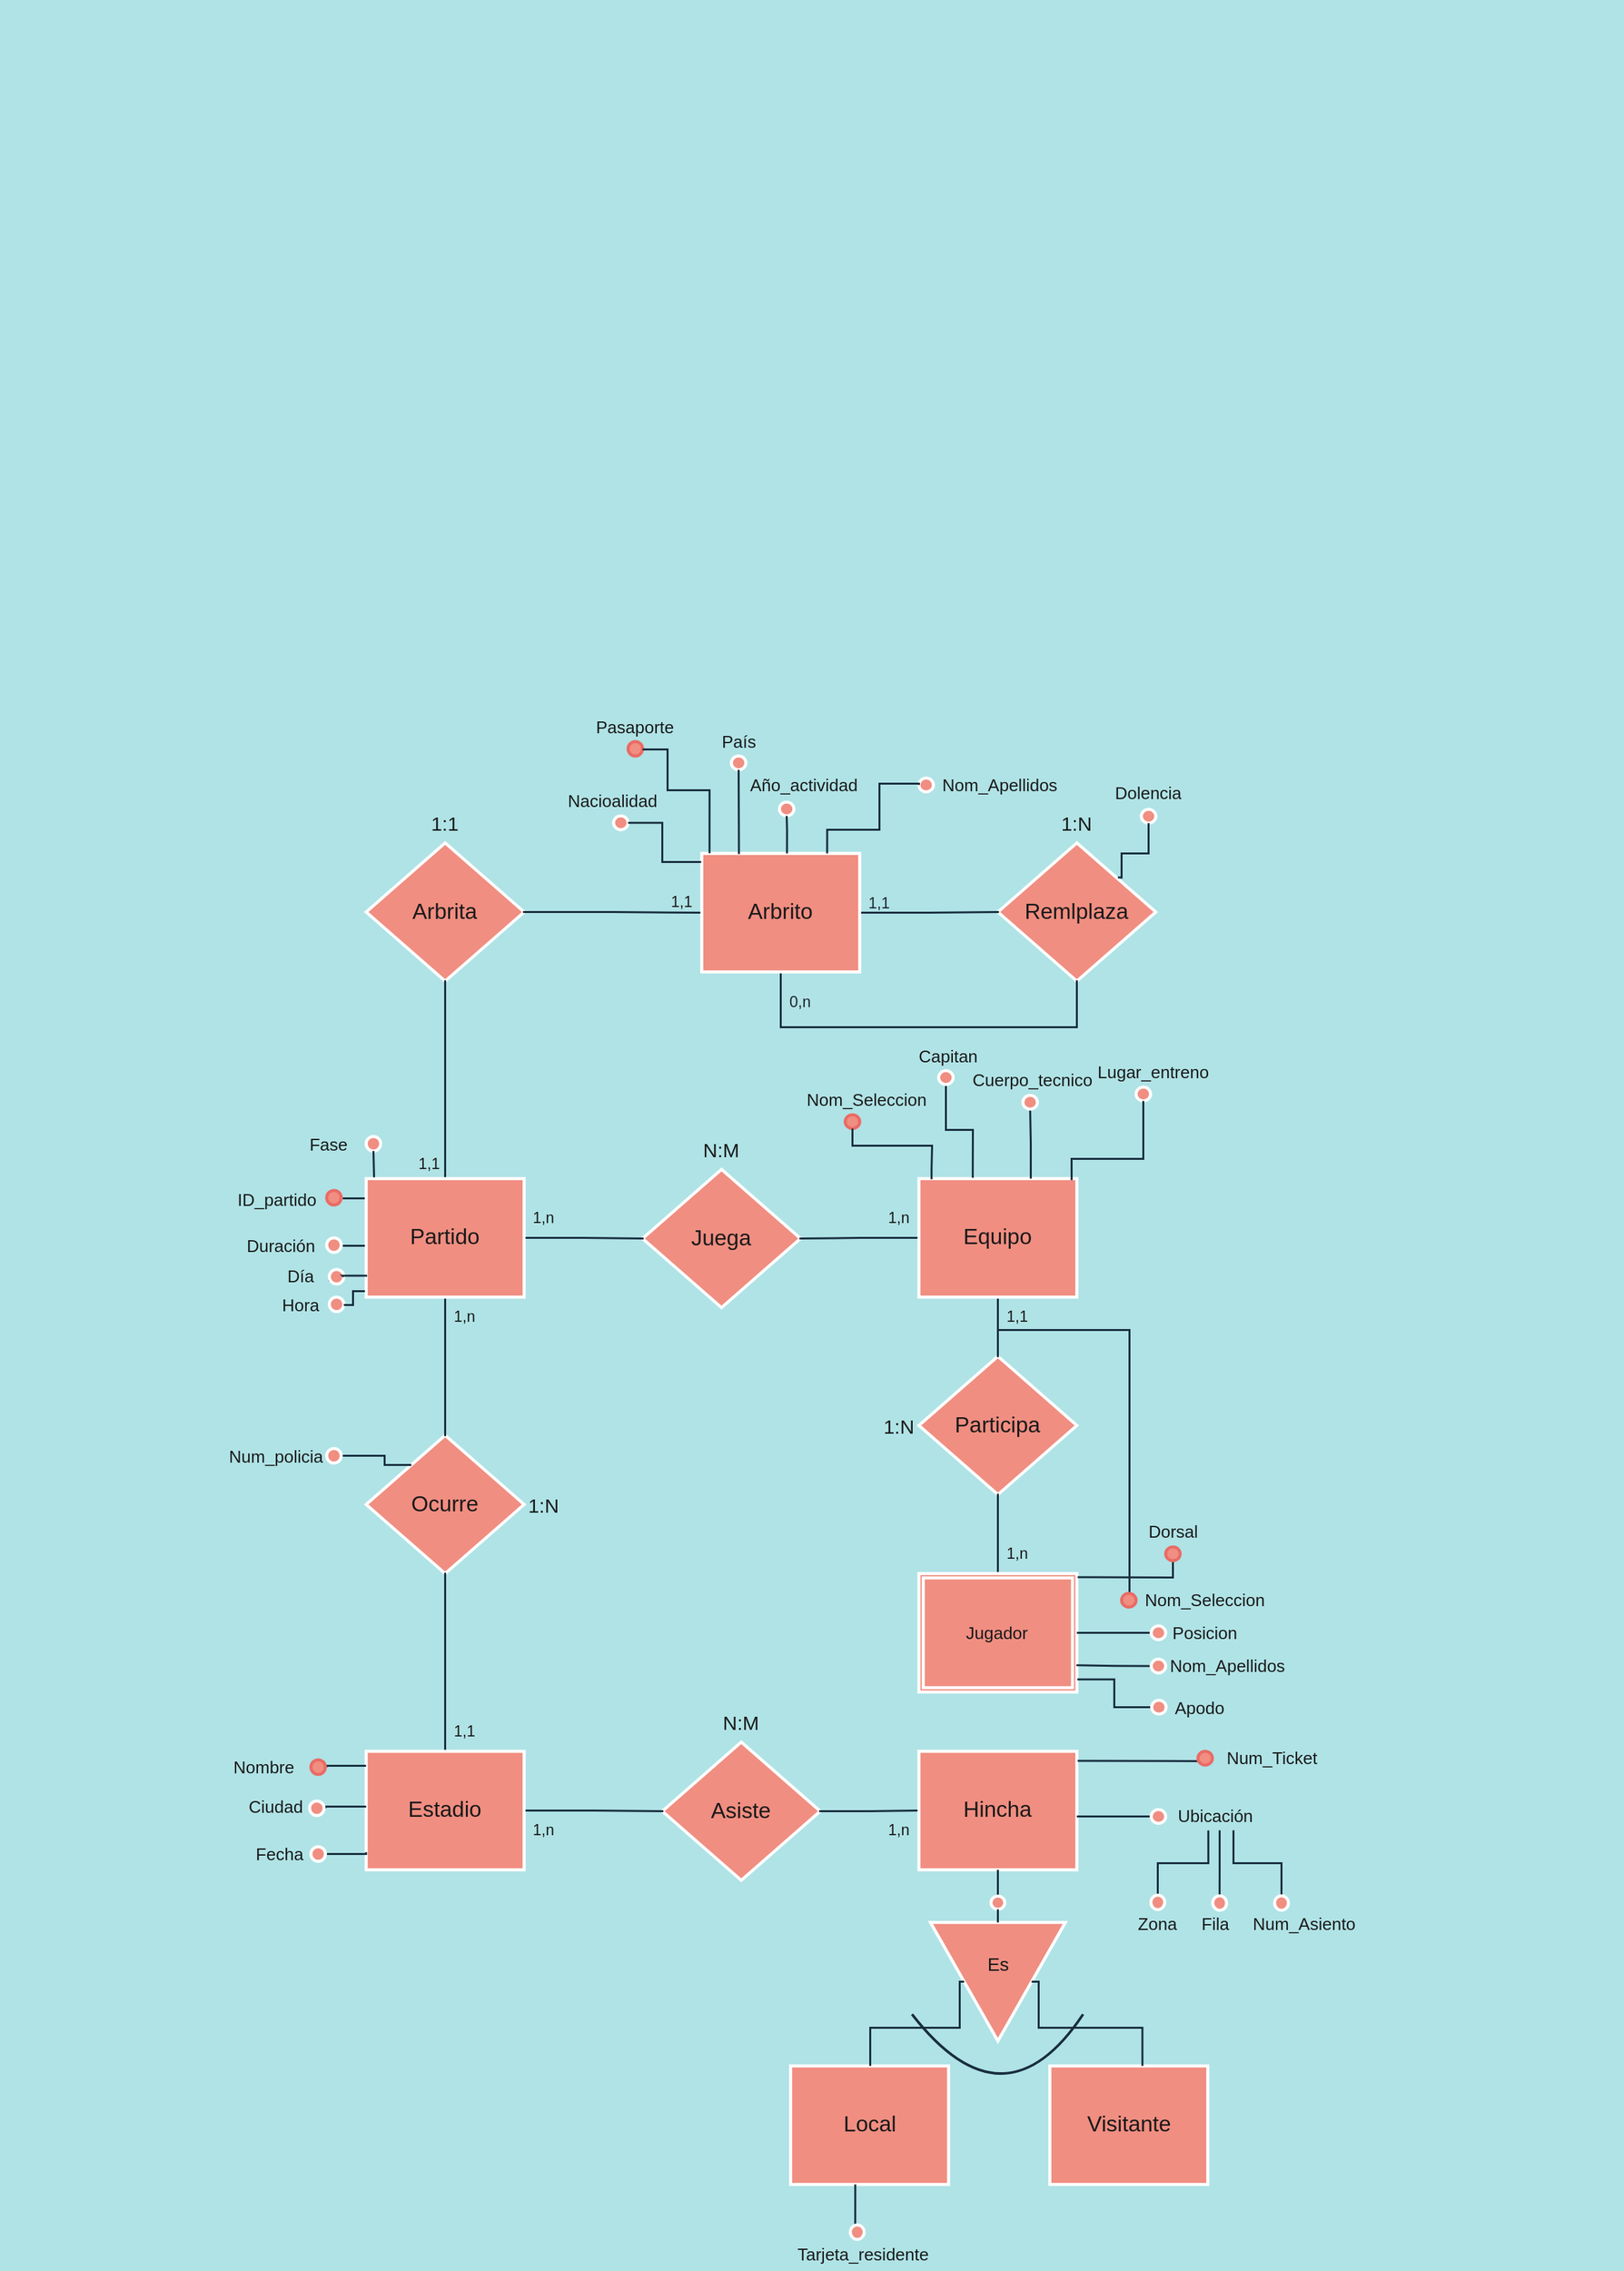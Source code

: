 <mxfile version="15.9.1" type="device"><diagram id="gZrH4UijesPYikmF6usk" name="Page-1"><mxGraphModel dx="1185" dy="1804" grid="1" gridSize="10" guides="1" tooltips="1" connect="1" arrows="1" fold="1" page="1" pageScale="1" pageWidth="827" pageHeight="1169" background="#B0E3E6" math="0" shadow="0"><root><mxCell id="0"/><mxCell id="1" parent="0"/><UserObject label="Partido" lucidchartObjectId="Is1tJ9RUC8ol" id="v1fNZO51GPil4yL1GlYa-55"><mxCell style="html=1;overflow=block;blockSpacing=1;whiteSpace=wrap;;whiteSpace=wrap;fontSize=16.7;align=center;spacing=3.8;strokeOpacity=100;absoluteArcSize=1;arcSize=9;strokeWidth=2.3;fillColor=#F08E81;strokeColor=#FFFFFF;fontColor=#1A1A1A;rounded=0;" parent="1" vertex="1"><mxGeometry x="478" y="405" width="120" height="90" as="geometry"/></mxCell></UserObject><UserObject label="Juega" lucidchartObjectId="Os1tLV6AKCQl" id="v1fNZO51GPil4yL1GlYa-56"><mxCell style="html=1;overflow=block;blockSpacing=1;whiteSpace=wrap;shape=rhombus;whiteSpace=wrap;fontSize=16.7;align=center;spacing=3.8;strokeOpacity=100;absoluteArcSize=1;arcSize=9;strokeWidth=2.3;fillColor=#F08E81;strokeColor=#FFFFFF;fontColor=#1A1A1A;rounded=0;" parent="1" vertex="1"><mxGeometry x="688" y="398" width="120" height="105" as="geometry"/></mxCell></UserObject><UserObject label="Equipo" lucidchartObjectId="Ws1t.OaLa7d4" id="v1fNZO51GPil4yL1GlYa-57"><mxCell style="html=1;overflow=block;blockSpacing=1;whiteSpace=wrap;;whiteSpace=wrap;fontSize=16.7;align=center;spacing=3.8;strokeOpacity=100;absoluteArcSize=1;arcSize=9;strokeWidth=2.3;fillColor=#F08E81;strokeColor=#FFFFFF;fontColor=#1A1A1A;rounded=0;" parent="1" vertex="1"><mxGeometry x="898" y="405" width="120" height="90" as="geometry"/></mxCell></UserObject><UserObject label="Arbrita" lucidchartObjectId="1s1tZxR6eFiv" id="v1fNZO51GPil4yL1GlYa-58"><mxCell style="html=1;overflow=block;blockSpacing=1;whiteSpace=wrap;shape=rhombus;whiteSpace=wrap;fontSize=16.7;align=center;spacing=3.8;strokeOpacity=100;absoluteArcSize=1;arcSize=9;strokeWidth=2.3;fillColor=#F08E81;strokeColor=#FFFFFF;fontColor=#1A1A1A;rounded=0;" parent="1" vertex="1"><mxGeometry x="478" y="150" width="120" height="105" as="geometry"/></mxCell></UserObject><UserObject label="Arbrito" lucidchartObjectId="-s1tbDHyhghZ" id="v1fNZO51GPil4yL1GlYa-59"><mxCell style="html=1;overflow=block;blockSpacing=1;whiteSpace=wrap;;whiteSpace=wrap;fontSize=16.7;align=center;spacing=3.8;strokeOpacity=100;absoluteArcSize=1;arcSize=9;strokeWidth=2.3;fillColor=#F08E81;strokeColor=#FFFFFF;fontColor=#1A1A1A;rounded=0;" parent="1" vertex="1"><mxGeometry x="733" y="158" width="120" height="90" as="geometry"/></mxCell></UserObject><UserObject label="Remlplaza" lucidchartObjectId="ct1tgxitlACp" id="v1fNZO51GPil4yL1GlYa-60"><mxCell style="html=1;overflow=block;blockSpacing=1;whiteSpace=wrap;shape=rhombus;whiteSpace=wrap;fontSize=16.7;align=center;spacing=3.8;strokeOpacity=100;absoluteArcSize=1;arcSize=9;strokeWidth=2.3;fillColor=#F08E81;strokeColor=#FFFFFF;fontColor=#1A1A1A;rounded=0;" parent="1" vertex="1"><mxGeometry x="958" y="150" width="120" height="105" as="geometry"/></mxCell></UserObject><UserObject label="&lt;font style=&quot;vertical-align: inherit&quot;&gt;&lt;font style=&quot;vertical-align: inherit&quot;&gt;Participa&lt;/font&gt;&lt;/font&gt;" lucidchartObjectId="lt1tY.4WJMS4" id="v1fNZO51GPil4yL1GlYa-61"><mxCell style="html=1;overflow=block;blockSpacing=1;whiteSpace=wrap;shape=rhombus;whiteSpace=wrap;fontSize=16.7;align=center;spacing=3.8;strokeOpacity=100;absoluteArcSize=1;arcSize=9;strokeWidth=2.3;fillColor=#F08E81;strokeColor=#FFFFFF;fontColor=#1A1A1A;rounded=0;" parent="1" vertex="1"><mxGeometry x="898" y="540" width="120" height="105" as="geometry"/></mxCell></UserObject><UserObject label="Ocurre" lucidchartObjectId="Nt1tzm8ugWbF" id="v1fNZO51GPil4yL1GlYa-62"><mxCell style="html=1;overflow=block;blockSpacing=1;whiteSpace=wrap;shape=rhombus;whiteSpace=wrap;fontSize=16.7;align=center;spacing=3.8;strokeOpacity=100;absoluteArcSize=1;arcSize=9;strokeWidth=2.3;fillColor=#F08E81;strokeColor=#FFFFFF;fontColor=#1A1A1A;rounded=0;" parent="1" vertex="1"><mxGeometry x="478" y="600" width="120" height="105" as="geometry"/></mxCell></UserObject><UserObject label="Estadio" lucidchartObjectId="0t1t-AN6Nnpw" id="v1fNZO51GPil4yL1GlYa-63"><mxCell style="html=1;overflow=block;blockSpacing=1;whiteSpace=wrap;;whiteSpace=wrap;fontSize=16.7;align=center;spacing=3.8;strokeOpacity=100;absoluteArcSize=1;arcSize=9;strokeWidth=2.3;fillColor=#F08E81;strokeColor=#FFFFFF;fontColor=#1A1A1A;rounded=0;" parent="1" vertex="1"><mxGeometry x="478" y="840" width="120" height="90" as="geometry"/></mxCell></UserObject><UserObject label="Asiste" lucidchartObjectId="_t1tmEWoqP6T" id="v1fNZO51GPil4yL1GlYa-64"><mxCell style="html=1;overflow=block;blockSpacing=1;whiteSpace=wrap;shape=rhombus;whiteSpace=wrap;fontSize=16.7;align=center;spacing=3.8;strokeOpacity=100;absoluteArcSize=1;arcSize=9;strokeWidth=2.3;fillColor=#F08E81;strokeColor=#FFFFFF;fontColor=#1A1A1A;rounded=0;" parent="1" vertex="1"><mxGeometry x="703" y="833" width="120" height="105" as="geometry"/></mxCell></UserObject><mxCell id="azxdWyeYkW4kS3EPx_k4-44" value="" style="edgeStyle=orthogonalEdgeStyle;orthogonalLoop=1;jettySize=auto;html=1;fontSize=14;strokeColor=#182E3E;fontColor=#1A1A1A;rounded=0;labelBackgroundColor=#B0E3E6;" parent="1" source="v1fNZO51GPil4yL1GlYa-65" target="azxdWyeYkW4kS3EPx_k4-40" edge="1"><mxGeometry relative="1" as="geometry"/></mxCell><UserObject label="Hincha" lucidchartObjectId="cu1toX~Nml.E" id="v1fNZO51GPil4yL1GlYa-65"><mxCell style="html=1;overflow=block;blockSpacing=1;whiteSpace=wrap;;whiteSpace=wrap;fontSize=16.7;align=center;spacing=3.8;strokeOpacity=100;absoluteArcSize=1;arcSize=9;strokeWidth=2.3;fillColor=#F08E81;strokeColor=#FFFFFF;fontColor=#1A1A1A;rounded=0;" parent="1" vertex="1"><mxGeometry x="898" y="840" width="120" height="90" as="geometry"/></mxCell></UserObject><UserObject label="" lucidchartObjectId="Zu1tQtvbi7bp" id="v1fNZO51GPil4yL1GlYa-66"><mxCell style="html=1;jettySize=18;whiteSpace=wrap;fontSize=13;strokeWidth=1.5;arcSize=12;edgeStyle=orthogonalEdgeStyle;startArrow=none;;endArrow=none;;exitX=0.993;exitY=0.5;exitPerimeter=0;entryX=-0.009;entryY=0.5;entryPerimeter=0;strokeColor=#182E3E;fontColor=#1A1A1A;rounded=0;labelBackgroundColor=#B0E3E6;" parent="1" source="v1fNZO51GPil4yL1GlYa-58" target="v1fNZO51GPil4yL1GlYa-59" edge="1"><mxGeometry width="100" height="100" relative="1" as="geometry"><Array as="points"/></mxGeometry></mxCell></UserObject><UserObject label="" lucidchartObjectId="2u1tAgFa54tj" id="v1fNZO51GPil4yL1GlYa-67"><mxCell style="html=1;jettySize=18;whiteSpace=wrap;fontSize=13;strokeWidth=1.5;arcSize=12;edgeStyle=orthogonalEdgeStyle;startArrow=none;;endArrow=none;;exitX=1.009;exitY=0.5;exitPerimeter=0;entryX=0.007;entryY=0.5;entryPerimeter=0;strokeColor=#182E3E;fontColor=#1A1A1A;rounded=0;labelBackgroundColor=#B0E3E6;" parent="1" source="v1fNZO51GPil4yL1GlYa-59" target="v1fNZO51GPil4yL1GlYa-60" edge="1"><mxGeometry width="100" height="100" relative="1" as="geometry"><Array as="points"/></mxGeometry></mxCell></UserObject><UserObject label="" lucidchartObjectId="5u1tQZOQjABe" id="v1fNZO51GPil4yL1GlYa-68"><mxCell style="html=1;jettySize=18;whiteSpace=wrap;fontSize=13;strokeWidth=1.5;arcSize=12;edgeStyle=orthogonalEdgeStyle;startArrow=none;;endArrow=none;;exitX=1.009;exitY=0.5;exitPerimeter=0;entryX=0.007;entryY=0.5;entryPerimeter=0;strokeColor=#182E3E;fontColor=#1A1A1A;rounded=0;labelBackgroundColor=#B0E3E6;" parent="1" source="v1fNZO51GPil4yL1GlYa-55" target="v1fNZO51GPil4yL1GlYa-56" edge="1"><mxGeometry width="100" height="100" relative="1" as="geometry"><Array as="points"/></mxGeometry></mxCell></UserObject><UserObject label="" lucidchartObjectId="7u1tM33WKWNM" id="v1fNZO51GPil4yL1GlYa-69"><mxCell style="html=1;jettySize=18;whiteSpace=wrap;fontSize=13;strokeWidth=1.5;arcSize=12;edgeStyle=orthogonalEdgeStyle;startArrow=none;;endArrow=none;;exitX=-0.009;exitY=0.5;exitPerimeter=0;entryX=0.993;entryY=0.5;entryPerimeter=0;strokeColor=#182E3E;fontColor=#1A1A1A;rounded=0;labelBackgroundColor=#B0E3E6;" parent="1" source="v1fNZO51GPil4yL1GlYa-57" target="v1fNZO51GPil4yL1GlYa-56" edge="1"><mxGeometry width="100" height="100" relative="1" as="geometry"><Array as="points"/></mxGeometry></mxCell></UserObject><UserObject label="" lucidchartObjectId="_u1tB9cEThSF" id="v1fNZO51GPil4yL1GlYa-70"><mxCell style="html=1;jettySize=18;whiteSpace=wrap;fontSize=13;strokeWidth=1.5;arcSize=12;edgeStyle=orthogonalEdgeStyle;startArrow=none;;endArrow=none;;exitX=0.5;exitY=1.013;exitPerimeter=0;entryX=0.5;entryY=0.006;entryPerimeter=0;strokeColor=#182E3E;fontColor=#1A1A1A;rounded=0;labelBackgroundColor=#B0E3E6;" parent="1" source="v1fNZO51GPil4yL1GlYa-55" target="v1fNZO51GPil4yL1GlYa-62" edge="1"><mxGeometry width="100" height="100" relative="1" as="geometry"><Array as="points"/></mxGeometry></mxCell></UserObject><UserObject label="" lucidchartObjectId="iv1tm1O-V-lk" id="v1fNZO51GPil4yL1GlYa-71"><mxCell style="html=1;jettySize=18;whiteSpace=wrap;fontSize=13;strokeWidth=1.5;arcSize=12;edgeStyle=orthogonalEdgeStyle;startArrow=none;;endArrow=none;;exitX=0.5;exitY=0.994;exitPerimeter=0;entryX=0.5;entryY=-0.012;entryPerimeter=0;strokeColor=#182E3E;fontColor=#1A1A1A;rounded=0;labelBackgroundColor=#B0E3E6;" parent="1" source="v1fNZO51GPil4yL1GlYa-62" target="v1fNZO51GPil4yL1GlYa-63" edge="1"><mxGeometry width="100" height="100" relative="1" as="geometry"><Array as="points"/></mxGeometry></mxCell></UserObject><UserObject label="" lucidchartObjectId="Av1t-8LGgV3s" id="v1fNZO51GPil4yL1GlYa-72"><mxCell style="html=1;jettySize=18;whiteSpace=wrap;fontSize=13;strokeWidth=1.5;arcSize=12;edgeStyle=orthogonalEdgeStyle;startArrow=none;;endArrow=none;;exitX=1.009;exitY=0.5;exitPerimeter=0;entryX=0.007;entryY=0.5;entryPerimeter=0;strokeColor=#182E3E;fontColor=#1A1A1A;rounded=0;labelBackgroundColor=#B0E3E6;" parent="1" source="v1fNZO51GPil4yL1GlYa-63" target="v1fNZO51GPil4yL1GlYa-64" edge="1"><mxGeometry width="100" height="100" relative="1" as="geometry"><Array as="points"/></mxGeometry></mxCell></UserObject><UserObject label="" lucidchartObjectId="Cv1t0k_hdNng" id="v1fNZO51GPil4yL1GlYa-73"><mxCell style="html=1;jettySize=18;whiteSpace=wrap;fontSize=13;strokeWidth=1.5;arcSize=12;edgeStyle=orthogonalEdgeStyle;startArrow=none;;endArrow=none;;exitX=0.993;exitY=0.5;exitPerimeter=0;entryX=-0.009;entryY=0.5;entryPerimeter=0;strokeColor=#182E3E;fontColor=#1A1A1A;rounded=0;labelBackgroundColor=#B0E3E6;" parent="1" source="v1fNZO51GPil4yL1GlYa-64" target="v1fNZO51GPil4yL1GlYa-65" edge="1"><mxGeometry width="100" height="100" relative="1" as="geometry"><Array as="points"/></mxGeometry></mxCell></UserObject><UserObject label="" lucidchartObjectId="Hv1tCMj6ZqVS" id="v1fNZO51GPil4yL1GlYa-74"><mxCell style="html=1;jettySize=18;whiteSpace=wrap;fontSize=13;strokeWidth=1.5;arcSize=12;edgeStyle=orthogonalEdgeStyle;startArrow=none;;endArrow=none;;exitX=0.5;exitY=-0.012;exitPerimeter=0;entryX=0.5;entryY=0.994;entryPerimeter=0;strokeColor=#182E3E;fontColor=#1A1A1A;rounded=0;labelBackgroundColor=#B0E3E6;" parent="1" source="v1fNZO51GPil4yL1GlYa-90" target="v1fNZO51GPil4yL1GlYa-61" edge="1"><mxGeometry width="100" height="100" relative="1" as="geometry"><Array as="points"/></mxGeometry></mxCell></UserObject><UserObject label="" lucidchartObjectId="Jv1tnSLFQvZv" id="v1fNZO51GPil4yL1GlYa-75"><mxCell style="html=1;jettySize=18;whiteSpace=wrap;fontSize=13;strokeWidth=1.5;arcSize=12;edgeStyle=orthogonalEdgeStyle;startArrow=none;;endArrow=none;;exitX=0.5;exitY=0.006;exitPerimeter=0;entryX=0.5;entryY=1.013;entryPerimeter=0;strokeColor=#182E3E;fontColor=#1A1A1A;rounded=0;labelBackgroundColor=#B0E3E6;" parent="1" source="v1fNZO51GPil4yL1GlYa-61" target="v1fNZO51GPil4yL1GlYa-57" edge="1"><mxGeometry width="100" height="100" relative="1" as="geometry"><Array as="points"/></mxGeometry></mxCell></UserObject><UserObject label="" lucidchartObjectId="Vv1t4Tm2GzDO" id="v1fNZO51GPil4yL1GlYa-76"><mxCell style="html=1;jettySize=18;whiteSpace=wrap;fontSize=13;strokeWidth=1.5;arcSize=12;edgeStyle=orthogonalEdgeStyle;startArrow=none;;endArrow=none;;exitX=0.5;exitY=1.013;exitPerimeter=0;entryX=0.5;entryY=0.994;entryPerimeter=0;strokeColor=#182E3E;fontColor=#1A1A1A;rounded=0;labelBackgroundColor=#B0E3E6;" parent="1" source="v1fNZO51GPil4yL1GlYa-59" target="v1fNZO51GPil4yL1GlYa-60" edge="1"><mxGeometry width="100" height="100" relative="1" as="geometry"><Array as="points"><mxPoint x="793" y="290"/><mxPoint x="1018" y="290"/></Array></mxGeometry></mxCell></UserObject><UserObject label="" lucidchartObjectId="vx1taU1Kt.ui" id="v1fNZO51GPil4yL1GlYa-77"><mxCell style="html=1;jettySize=18;whiteSpace=wrap;fontSize=13;strokeWidth=1.5;arcSize=12;edgeStyle=orthogonalEdgeStyle;startArrow=none;;endArrow=none;;exitX=0.5;exitY=-0.012;exitPerimeter=0;entryX=0.5;entryY=0.994;entryPerimeter=0;strokeColor=#182E3E;fontColor=#1A1A1A;rounded=0;labelBackgroundColor=#B0E3E6;" parent="1" source="v1fNZO51GPil4yL1GlYa-55" target="v1fNZO51GPil4yL1GlYa-58" edge="1"><mxGeometry width="100" height="100" relative="1" as="geometry"><Array as="points"/></mxGeometry></mxCell></UserObject><UserObject label="1,1" lucidchartObjectId="Fx1ty6U0bnnd" id="v1fNZO51GPil4yL1GlYa-78"><mxCell style="html=1;overflow=block;blockSpacing=1;whiteSpace=wrap;;whiteSpace=wrap;fontSize=11.7;align=center;spacing=3.8;strokeOpacity=0;fillOpacity=0;absoluteArcSize=1;arcSize=9;strokeWidth=2.3;fillColor=#F08E81;strokeColor=#FFFFFF;fontColor=#1A1A1A;rounded=0;" parent="1" vertex="1"><mxGeometry x="515" y="379" width="10" height="30" as="geometry"/></mxCell></UserObject><UserObject label="1,1" lucidchartObjectId="Zx1tJIhSpel8" id="v1fNZO51GPil4yL1GlYa-79"><mxCell style="html=1;overflow=block;blockSpacing=1;whiteSpace=wrap;;whiteSpace=wrap;fontSize=11.7;align=center;spacing=3.8;strokeOpacity=0;fillOpacity=0;absoluteArcSize=1;arcSize=9;strokeWidth=2.3;fillColor=#F08E81;strokeColor=#FFFFFF;fontColor=#1A1A1A;rounded=0;" parent="1" vertex="1"><mxGeometry x="673" y="180" width="90" height="30" as="geometry"/></mxCell></UserObject><UserObject label="&lt;div style=&quot;display: flex; justify-content: center; text-align: center; align-items: baseline; font-size: 0; line-height: 1.25;margin-top: -2px;&quot;&gt;&lt;span&gt;&lt;span style=&quot;font-size:11.7px;color:#1d262b;&quot;&gt;1,1&lt;/span&gt;&lt;span style=&quot;font-size:16px;color:#1d262b;&quot;&gt; &lt;/span&gt;&lt;/span&gt;&lt;/div&gt;" lucidchartObjectId=".x1tOz17EMCZ" id="v1fNZO51GPil4yL1GlYa-80"><mxCell style="html=1;overflow=block;blockSpacing=1;whiteSpace=wrap;;whiteSpace=wrap;fontSize=13;spacing=3.8;strokeOpacity=0;fillOpacity=0;absoluteArcSize=1;arcSize=9;strokeWidth=2.3;fillColor=#F08E81;strokeColor=#FFFFFF;fontColor=#1A1A1A;rounded=0;" parent="1" vertex="1"><mxGeometry x="823" y="180" width="90" height="30" as="geometry"/></mxCell></UserObject><UserObject label="&lt;div style=&quot;display: flex; justify-content: center; text-align: center; align-items: baseline; font-size: 0; line-height: 1.25;margin-top: -2px;&quot;&gt;&lt;span&gt;&lt;span style=&quot;font-size:11.7px;color:#1d262b;&quot;&gt;0,n&lt;/span&gt;&lt;span style=&quot;font-size:16px;color:#1d262b;&quot;&gt; &lt;/span&gt;&lt;/span&gt;&lt;/div&gt;" lucidchartObjectId="ly1te-1sxwxK" id="v1fNZO51GPil4yL1GlYa-81"><mxCell style="html=1;overflow=block;blockSpacing=1;whiteSpace=wrap;;whiteSpace=wrap;fontSize=13;spacing=3.8;strokeOpacity=0;fillOpacity=0;absoluteArcSize=1;arcSize=9;strokeWidth=2.3;fillColor=#F08E81;strokeColor=#FFFFFF;fontColor=#1A1A1A;rounded=0;" parent="1" vertex="1"><mxGeometry x="763" y="255" width="90" height="30" as="geometry"/></mxCell></UserObject><UserObject label="1,n" lucidchartObjectId="By1tnqBavsHy" id="v1fNZO51GPil4yL1GlYa-82"><mxCell style="html=1;overflow=block;blockSpacing=1;whiteSpace=wrap;;whiteSpace=wrap;fontSize=11.7;align=center;spacing=3.8;strokeOpacity=0;fillOpacity=0;absoluteArcSize=1;arcSize=9;strokeWidth=2.3;fillColor=#F08E81;strokeColor=#FFFFFF;fontColor=#1A1A1A;rounded=0;" parent="1" vertex="1"><mxGeometry x="568" y="420" width="90" height="30" as="geometry"/></mxCell></UserObject><UserObject label="1,n" lucidchartObjectId="Qy1tQQFKwK02" id="v1fNZO51GPil4yL1GlYa-83"><mxCell style="html=1;overflow=block;blockSpacing=1;whiteSpace=wrap;;whiteSpace=wrap;fontSize=11.7;align=center;spacing=3.8;strokeOpacity=0;fillOpacity=0;absoluteArcSize=1;arcSize=9;strokeWidth=2.3;fillColor=#F08E81;strokeColor=#FFFFFF;fontColor=#1A1A1A;rounded=0;" parent="1" vertex="1"><mxGeometry x="838" y="420" width="90" height="30" as="geometry"/></mxCell></UserObject><UserObject label="1,n" lucidchartObjectId="Wy1tan--hgUh" id="v1fNZO51GPil4yL1GlYa-84"><mxCell style="html=1;overflow=block;blockSpacing=1;whiteSpace=wrap;;whiteSpace=wrap;fontSize=11.7;align=center;spacing=3.8;strokeOpacity=0;fillOpacity=0;absoluteArcSize=1;arcSize=9;strokeWidth=2.3;fillColor=#F08E81;strokeColor=#FFFFFF;fontColor=#1A1A1A;rounded=0;" parent="1" vertex="1"><mxGeometry x="508" y="495" width="90" height="30" as="geometry"/></mxCell></UserObject><UserObject label="1,1" lucidchartObjectId="0y1tV2tN2bH9" id="v1fNZO51GPil4yL1GlYa-85"><mxCell style="html=1;overflow=block;blockSpacing=1;whiteSpace=wrap;;whiteSpace=wrap;fontSize=11.7;align=center;spacing=3.8;strokeOpacity=0;fillOpacity=0;absoluteArcSize=1;arcSize=9;strokeWidth=2.3;fillColor=#F08E81;strokeColor=#FFFFFF;fontColor=#1A1A1A;rounded=0;" parent="1" vertex="1"><mxGeometry x="508" y="810" width="90" height="30" as="geometry"/></mxCell></UserObject><UserObject label="1,n" lucidchartObjectId="-y1tEE_SI-Pq" id="v1fNZO51GPil4yL1GlYa-86"><mxCell style="html=1;overflow=block;blockSpacing=1;whiteSpace=wrap;;whiteSpace=wrap;fontSize=11.7;align=center;spacing=3.8;strokeOpacity=0;fillOpacity=0;absoluteArcSize=1;arcSize=9;strokeWidth=2.3;fillColor=#F08E81;strokeColor=#FFFFFF;fontColor=#1A1A1A;rounded=0;" parent="1" vertex="1"><mxGeometry x="568" y="885" width="90" height="30" as="geometry"/></mxCell></UserObject><UserObject label="1,n" lucidchartObjectId="dz1t~aymUD6A" id="v1fNZO51GPil4yL1GlYa-87"><mxCell style="html=1;overflow=block;blockSpacing=1;whiteSpace=wrap;;whiteSpace=wrap;fontSize=11.7;align=center;spacing=3.8;strokeOpacity=0;fillOpacity=0;absoluteArcSize=1;arcSize=9;strokeWidth=2.3;fillColor=#F08E81;strokeColor=#FFFFFF;fontColor=#1A1A1A;rounded=0;" parent="1" vertex="1"><mxGeometry x="838" y="885" width="90" height="30" as="geometry"/></mxCell></UserObject><UserObject label="1,1" lucidchartObjectId="mz1tg4nkg.Aq" id="v1fNZO51GPil4yL1GlYa-88"><mxCell style="html=1;overflow=block;blockSpacing=1;whiteSpace=wrap;;whiteSpace=wrap;fontSize=11.7;align=center;spacing=3.8;strokeOpacity=0;fillOpacity=0;absoluteArcSize=1;arcSize=9;strokeWidth=2.3;fillColor=#F08E81;strokeColor=#FFFFFF;fontColor=#1A1A1A;rounded=0;" parent="1" vertex="1"><mxGeometry x="928" y="495" width="90" height="30" as="geometry"/></mxCell></UserObject><UserObject label="1,n" lucidchartObjectId="tz1ttaikIvMV" id="v1fNZO51GPil4yL1GlYa-89"><mxCell style="html=1;overflow=block;blockSpacing=1;whiteSpace=wrap;;whiteSpace=wrap;fontSize=11.7;align=center;spacing=3.8;strokeOpacity=0;fillOpacity=0;absoluteArcSize=1;arcSize=9;strokeWidth=2.3;fillColor=#F08E81;strokeColor=#FFFFFF;fontColor=#1A1A1A;rounded=0;" parent="1" vertex="1"><mxGeometry x="928" y="675" width="90" height="30" as="geometry"/></mxCell></UserObject><UserObject label="Jugador" lucidchartObjectId="Gk_t_WrC-n9d" id="v1fNZO51GPil4yL1GlYa-90"><mxCell style="html=1;overflow=block;blockSpacing=1;whiteSpace=wrap;shape=ext;double=1;whiteSpace=wrap;fontSize=13;spacing=3.8;strokeOpacity=100;absoluteArcSize=1;arcSize=9;strokeWidth=2.3;fillColor=#F08E81;strokeColor=#FFFFFF;fontColor=#1A1A1A;rounded=0;" parent="1" vertex="1"><mxGeometry x="898" y="705" width="120" height="90" as="geometry"/></mxCell></UserObject><UserObject label="1:1" lucidchartObjectId="Fq_tediAlCs4" id="v1fNZO51GPil4yL1GlYa-92"><mxCell style="html=1;overflow=block;blockSpacing=1;whiteSpace=wrap;;whiteSpace=wrap;fontSize=15;align=center;spacing=3.8;strokeOpacity=0;fillOpacity=0;absoluteArcSize=1;arcSize=9;strokeWidth=2.3;fillColor=#F08E81;strokeColor=#FFFFFF;fontColor=#1A1A1A;rounded=0;" parent="1" vertex="1"><mxGeometry x="493" y="120" width="90" height="30" as="geometry"/></mxCell></UserObject><UserObject label="N:M" lucidchartObjectId="mr_tXB.PqsN2" id="v1fNZO51GPil4yL1GlYa-93"><mxCell style="html=1;overflow=block;blockSpacing=1;whiteSpace=wrap;;whiteSpace=wrap;fontSize=15;align=center;spacing=3.8;strokeOpacity=0;fillOpacity=0;absoluteArcSize=1;arcSize=9;strokeWidth=2.3;fillColor=#F08E81;strokeColor=#FFFFFF;fontColor=#1A1A1A;rounded=0;" parent="1" vertex="1"><mxGeometry x="703" y="368" width="90" height="30" as="geometry"/></mxCell></UserObject><UserObject label="1:N" lucidchartObjectId="xr_trbYKYTRt" id="v1fNZO51GPil4yL1GlYa-94"><mxCell style="html=1;overflow=block;blockSpacing=1;whiteSpace=wrap;;whiteSpace=wrap;fontSize=15;align=center;spacing=3.8;strokeOpacity=0;fillOpacity=0;absoluteArcSize=1;arcSize=9;strokeWidth=2.3;fillColor=#F08E81;strokeColor=#FFFFFF;fontColor=#1A1A1A;rounded=0;" parent="1" vertex="1"><mxGeometry x="568" y="638" width="90" height="30" as="geometry"/></mxCell></UserObject><UserObject label="N:M" lucidchartObjectId="Kr_t6RPk-m2t" id="v1fNZO51GPil4yL1GlYa-95"><mxCell style="html=1;overflow=block;blockSpacing=1;whiteSpace=wrap;;whiteSpace=wrap;fontSize=15;align=center;spacing=3.8;strokeOpacity=0;fillOpacity=0;absoluteArcSize=1;arcSize=9;strokeWidth=2.3;fillColor=#F08E81;strokeColor=#FFFFFF;fontColor=#1A1A1A;rounded=0;" parent="1" vertex="1"><mxGeometry x="718" y="803" width="90" height="30" as="geometry"/></mxCell></UserObject><UserObject label="1:N" lucidchartObjectId="Ur_tRYDdE_~Q" id="v1fNZO51GPil4yL1GlYa-96"><mxCell style="html=1;overflow=block;blockSpacing=1;whiteSpace=wrap;;whiteSpace=wrap;fontSize=15;align=center;spacing=3.8;strokeOpacity=0;fillOpacity=0;absoluteArcSize=1;arcSize=9;strokeWidth=2.3;fillColor=#F08E81;strokeColor=#FFFFFF;fontColor=#1A1A1A;rounded=0;" parent="1" vertex="1"><mxGeometry x="838" y="578" width="90" height="30" as="geometry"/></mxCell></UserObject><UserObject label="1:N" lucidchartObjectId="8r_tK~RZpYT9" id="v1fNZO51GPil4yL1GlYa-97"><mxCell style="html=1;overflow=block;blockSpacing=1;whiteSpace=wrap;;whiteSpace=wrap;fontSize=15;align=center;spacing=3.8;strokeOpacity=0;fillOpacity=0;absoluteArcSize=1;arcSize=9;strokeWidth=2.3;fillColor=#F08E81;strokeColor=#FFFFFF;fontColor=#1A1A1A;rounded=0;" parent="1" vertex="1"><mxGeometry x="973" y="120" width="90" height="30" as="geometry"/></mxCell></UserObject><UserObject label="" lucidchartObjectId="Wk~tcFr8fC1q" id="v1fNZO51GPil4yL1GlYa-98"><mxCell style="html=1;jettySize=18;whiteSpace=wrap;fontSize=13;strokeWidth=1.5;arcSize=12;edgeStyle=orthogonalEdgeStyle;startArrow=none;;endArrow=none;;exitX=-0.009;exitY=0.167;exitPerimeter=0;entryX=1.108;entryY=0.5;entryPerimeter=0;strokeColor=#182E3E;fontColor=#1A1A1A;rounded=0;labelBackgroundColor=#B0E3E6;" parent="1" source="v1fNZO51GPil4yL1GlYa-55" target="v1fNZO51GPil4yL1GlYa-99" edge="1"><mxGeometry width="100" height="100" relative="1" as="geometry"><Array as="points"/></mxGeometry></mxCell></UserObject><UserObject label="Atributo" lucidchartObjectId="Zk~tZb-w3sKj" id="v1fNZO51GPil4yL1GlYa-99"><mxCell style="html=1;overflow=block;blockSpacing=1;whiteSpace=wrap;ellipse;whiteSpace=wrap;fontSize=13;spacing=3.8;strokeOpacity=100;absoluteArcSize=1;arcSize=9;strokeWidth=2.3;noLabel=1;fillColor=#F08E81;strokeColor=#EA6B66;fontColor=#1A1A1A;rounded=0;" parent="1" vertex="1"><mxGeometry x="448" y="414" width="11" height="11" as="geometry"/></mxCell></UserObject><UserObject label="" lucidchartObjectId="yl~tORJ.H7FA" id="v1fNZO51GPil4yL1GlYa-100"><mxCell style="html=1;jettySize=18;whiteSpace=wrap;fontSize=13;strokeWidth=1.5;arcSize=12;edgeStyle=orthogonalEdgeStyle;startArrow=none;;endArrow=none;;entryX=1.108;entryY=0.5;entryPerimeter=0;strokeColor=#182E3E;fontColor=#1A1A1A;rounded=0;labelBackgroundColor=#B0E3E6;" parent="1" target="v1fNZO51GPil4yL1GlYa-101" edge="1"><mxGeometry width="100" height="100" relative="1" as="geometry"><Array as="points"/><mxPoint x="477" y="456" as="sourcePoint"/></mxGeometry></mxCell></UserObject><UserObject label="Atributo" lucidchartObjectId="yl~t46uTt_mv" id="v1fNZO51GPil4yL1GlYa-101"><mxCell style="html=1;overflow=block;blockSpacing=1;whiteSpace=wrap;ellipse;whiteSpace=wrap;fontSize=13;spacing=3.8;strokeOpacity=100;absoluteArcSize=1;arcSize=9;strokeWidth=2.3;noLabel=1;fillColor=#F08E81;strokeColor=#FFFFFF;fontColor=#1A1A1A;rounded=0;" parent="1" vertex="1"><mxGeometry x="448" y="450" width="11" height="11" as="geometry"/></mxCell></UserObject><UserObject label="ID_partido" lucidchartObjectId="Ul~tUlK2QmgD" id="v1fNZO51GPil4yL1GlYa-103"><mxCell style="html=1;overflow=block;blockSpacing=1;whiteSpace=wrap;;whiteSpace=wrap;fontSize=13;spacing=3.8;strokeOpacity=0;fillOpacity=0;absoluteArcSize=1;arcSize=9;strokeWidth=2.3;fillColor=#F08E81;strokeColor=#FFFFFF;fontColor=#1A1A1A;rounded=0;" parent="1" vertex="1"><mxGeometry x="373" y="409" width="75" height="23" as="geometry"/></mxCell></UserObject><UserObject label="Duración" lucidchartObjectId="Qm~t1oRtlUaR" id="v1fNZO51GPil4yL1GlYa-104"><mxCell style="html=1;overflow=block;blockSpacing=1;whiteSpace=wrap;;whiteSpace=wrap;fontSize=13;spacing=3.8;strokeOpacity=0;fillOpacity=0;absoluteArcSize=1;arcSize=9;strokeWidth=2.3;fillColor=#F08E81;strokeColor=#FFFFFF;fontColor=#1A1A1A;rounded=0;" parent="1" vertex="1"><mxGeometry x="376" y="444" width="75" height="23" as="geometry"/></mxCell></UserObject><UserObject label="Atributo" lucidchartObjectId=".o~t0NCYRz4v" id="v1fNZO51GPil4yL1GlYa-109"><mxCell style="html=1;overflow=block;blockSpacing=1;whiteSpace=wrap;ellipse;whiteSpace=wrap;fontSize=13;spacing=3.8;strokeOpacity=100;absoluteArcSize=1;arcSize=9;strokeWidth=2.3;noLabel=1;fillColor=#F08E81;strokeColor=#FFFFFF;fontColor=#1A1A1A;direction=south;rounded=0;" parent="1" vertex="1"><mxGeometry x="450" y="495" width="11" height="11" as="geometry"/></mxCell></UserObject><UserObject label="Día" lucidchartObjectId="xp~tj~EFRoTU" id="v1fNZO51GPil4yL1GlYa-111"><mxCell style="html=1;overflow=block;blockSpacing=1;whiteSpace=wrap;;whiteSpace=wrap;fontSize=13;spacing=3.8;strokeOpacity=0;fillOpacity=0;absoluteArcSize=1;arcSize=9;strokeWidth=2.3;fillColor=#F08E81;strokeColor=#FFFFFF;fontColor=#1A1A1A;rounded=0;" parent="1" vertex="1"><mxGeometry x="391" y="467" width="75" height="23" as="geometry"/></mxCell></UserObject><UserObject label="Hora" lucidchartObjectId="Ap~t5Ko8Knb-" id="v1fNZO51GPil4yL1GlYa-112"><mxCell style="html=1;overflow=block;blockSpacing=1;whiteSpace=wrap;;whiteSpace=wrap;fontSize=13;spacing=3.8;strokeOpacity=0;fillOpacity=0;absoluteArcSize=1;arcSize=9;strokeWidth=2.3;fillColor=#F08E81;strokeColor=#FFFFFF;fontColor=#1A1A1A;rounded=0;" parent="1" vertex="1"><mxGeometry x="391" y="489" width="75" height="23" as="geometry"/></mxCell></UserObject><UserObject label="Atributo" lucidchartObjectId="Aq~tH4LFVAZN" id="v1fNZO51GPil4yL1GlYa-113"><mxCell style="html=1;overflow=block;blockSpacing=1;whiteSpace=wrap;ellipse;whiteSpace=wrap;fontSize=13;spacing=3.8;strokeOpacity=100;absoluteArcSize=1;arcSize=9;strokeWidth=2.3;noLabel=1;fillColor=#F08E81;strokeColor=#FFFFFF;fontColor=#1A1A1A;rounded=0;" parent="1" vertex="1"><mxGeometry x="478" y="373" width="11" height="11" as="geometry"/></mxCell></UserObject><UserObject label="Fase&amp;nbsp;" lucidchartObjectId="Aq~tIrFguVq1" id="v1fNZO51GPil4yL1GlYa-114"><mxCell style="html=1;overflow=block;blockSpacing=1;whiteSpace=wrap;;whiteSpace=wrap;fontSize=13;spacing=3.8;strokeOpacity=0;fillOpacity=0;absoluteArcSize=1;arcSize=9;strokeWidth=2.3;fillColor=#F08E81;strokeColor=#FFFFFF;fontColor=#1A1A1A;rounded=0;" parent="1" vertex="1"><mxGeometry x="414" y="367" width="75" height="23" as="geometry"/></mxCell></UserObject><UserObject label="" lucidchartObjectId="lo~tykg3V_NQ" id="v1fNZO51GPil4yL1GlYa-120"><mxCell style="html=1;jettySize=18;whiteSpace=wrap;fontSize=13;strokeWidth=1.5;arcSize=12;edgeStyle=orthogonalEdgeStyle;startArrow=none;;endArrow=none;;entryX=0.5;entryY=0;entryDx=0;entryDy=0;strokeColor=#182E3E;fontColor=#1A1A1A;exitX=-0.008;exitY=0.95;exitDx=0;exitDy=0;exitPerimeter=0;rounded=0;labelBackgroundColor=#B0E3E6;" parent="1" source="v1fNZO51GPil4yL1GlYa-55" target="v1fNZO51GPil4yL1GlYa-109" edge="1"><mxGeometry width="100" height="100" relative="1" as="geometry"><Array as="points"><mxPoint x="468" y="490"/><mxPoint x="468" y="501"/><mxPoint x="461" y="501"/></Array><mxPoint x="459" y="490.04" as="sourcePoint"/><mxPoint x="488" y="530" as="targetPoint"/></mxGeometry></mxCell></UserObject><UserObject label="" lucidchartObjectId="Wk~tcFr8fC1q" id="v1fNZO51GPil4yL1GlYa-130"><mxCell style="html=1;jettySize=18;whiteSpace=wrap;fontSize=13;strokeWidth=1.5;arcSize=12;edgeStyle=orthogonalEdgeStyle;startArrow=none;;endArrow=none;;entryX=0.5;entryY=1;entryDx=0;entryDy=0;strokeColor=#182E3E;fontColor=#1A1A1A;rounded=0;labelBackgroundColor=#B0E3E6;" parent="1" target="v1fNZO51GPil4yL1GlYa-113" edge="1"><mxGeometry width="100" height="100" relative="1" as="geometry"><Array as="points"/><mxPoint x="484" y="404" as="sourcePoint"/><mxPoint x="470.188" y="429.5" as="targetPoint"/></mxGeometry></mxCell></UserObject><UserObject label="Atributo" lucidchartObjectId="Zk~tZb-w3sKj" id="v1fNZO51GPil4yL1GlYa-131"><mxCell style="html=1;overflow=block;blockSpacing=1;whiteSpace=wrap;ellipse;whiteSpace=wrap;fontSize=13;spacing=3.8;strokeOpacity=100;absoluteArcSize=1;arcSize=9;strokeWidth=2.3;noLabel=1;fillColor=#F08E81;strokeColor=#FFFFFF;fontColor=#1A1A1A;rounded=0;" parent="1" vertex="1"><mxGeometry x="755.5" y="84" width="11" height="10.5" as="geometry"/></mxCell></UserObject><UserObject label="Atributo" lucidchartObjectId="yl~t46uTt_mv" id="v1fNZO51GPil4yL1GlYa-132"><mxCell style="html=1;overflow=block;blockSpacing=1;whiteSpace=wrap;ellipse;whiteSpace=wrap;fontSize=13;spacing=3.8;strokeOpacity=100;absoluteArcSize=1;arcSize=9;strokeWidth=2.3;noLabel=1;direction=south;fillColor=#F08E81;strokeColor=#EA6B66;fontColor=#1A1A1A;rounded=0;" parent="1" vertex="1"><mxGeometry x="677" y="73" width="11" height="11" as="geometry"/></mxCell></UserObject><UserObject label="País" lucidchartObjectId="Ul~tUlK2QmgD" id="v1fNZO51GPil4yL1GlYa-133"><mxCell style="html=1;overflow=block;blockSpacing=1;whiteSpace=wrap;;whiteSpace=wrap;fontSize=13;spacing=3.8;strokeOpacity=0;fillOpacity=0;absoluteArcSize=1;arcSize=9;strokeWidth=2.3;fillColor=#F08E81;strokeColor=#FFFFFF;fontColor=#1A1A1A;rounded=0;" parent="1" vertex="1"><mxGeometry x="723.5" y="61" width="75" height="23" as="geometry"/></mxCell></UserObject><UserObject label="Pasaporte" lucidchartObjectId="Qm~t1oRtlUaR" id="v1fNZO51GPil4yL1GlYa-134"><mxCell style="html=1;overflow=block;blockSpacing=1;whiteSpace=wrap;;whiteSpace=wrap;fontSize=13;spacing=3.8;strokeOpacity=0;fillOpacity=0;absoluteArcSize=1;arcSize=9;strokeWidth=2.3;fillColor=#F08E81;strokeColor=#FFFFFF;fontColor=#1A1A1A;rounded=0;" parent="1" vertex="1"><mxGeometry x="645" y="50" width="75" height="23" as="geometry"/></mxCell></UserObject><UserObject label="" lucidchartObjectId="Wk~tcFr8fC1q" id="v1fNZO51GPil4yL1GlYa-139"><mxCell style="html=1;jettySize=18;whiteSpace=wrap;fontSize=13;strokeWidth=1.5;arcSize=12;edgeStyle=orthogonalEdgeStyle;startArrow=none;;endArrow=none;;exitX=0.049;exitY=-0.002;exitDx=0;exitDy=0;exitPerimeter=0;strokeColor=#182E3E;fontColor=#1A1A1A;rounded=0;labelBackgroundColor=#B0E3E6;" parent="1" source="v1fNZO51GPil4yL1GlYa-59" edge="1"><mxGeometry width="100" height="100" relative="1" as="geometry"><Array as="points"><mxPoint x="739" y="110"/><mxPoint x="707" y="110"/><mxPoint x="707" y="79"/></Array><mxPoint x="739" y="159" as="sourcePoint"/><mxPoint x="688" y="79" as="targetPoint"/></mxGeometry></mxCell></UserObject><UserObject label="" lucidchartObjectId="Wk~tcFr8fC1q" id="v1fNZO51GPil4yL1GlYa-143"><mxCell style="html=1;jettySize=18;whiteSpace=wrap;fontSize=13;strokeWidth=1.5;arcSize=12;edgeStyle=orthogonalEdgeStyle;startArrow=none;;endArrow=none;;entryX=0.5;entryY=1;entryDx=0;entryDy=0;strokeColor=#182E3E;fontColor=#1A1A1A;rounded=0;labelBackgroundColor=#B0E3E6;" parent="1" target="v1fNZO51GPil4yL1GlYa-131" edge="1"><mxGeometry width="100" height="100" relative="1" as="geometry"><Array as="points"><mxPoint x="761" y="141"/></Array><mxPoint x="761.24" y="158.5" as="sourcePoint"/><mxPoint x="760.74" y="140" as="targetPoint"/></mxGeometry></mxCell></UserObject><UserObject label="Atributo" lucidchartObjectId="Zk~tZb-w3sKj" id="v1fNZO51GPil4yL1GlYa-144"><mxCell style="html=1;overflow=block;blockSpacing=1;whiteSpace=wrap;ellipse;whiteSpace=wrap;fontSize=13;spacing=3.8;strokeOpacity=100;absoluteArcSize=1;arcSize=9;strokeWidth=2.3;noLabel=1;fillColor=#F08E81;strokeColor=#FFFFFF;fontColor=#1A1A1A;rounded=0;" parent="1" vertex="1"><mxGeometry x="792" y="119" width="11" height="10.5" as="geometry"/></mxCell></UserObject><UserObject label="" lucidchartObjectId="Wk~tcFr8fC1q" id="v1fNZO51GPil4yL1GlYa-145"><mxCell style="html=1;jettySize=18;whiteSpace=wrap;fontSize=13;strokeWidth=1.5;arcSize=12;edgeStyle=orthogonalEdgeStyle;startArrow=none;;endArrow=none;;entryX=0.5;entryY=1;entryDx=0;entryDy=0;strokeColor=#182E3E;fontColor=#1A1A1A;rounded=0;labelBackgroundColor=#B0E3E6;" parent="1" target="v1fNZO51GPil4yL1GlYa-144" edge="1"><mxGeometry width="100" height="100" relative="1" as="geometry"><Array as="points"><mxPoint x="798" y="140"/><mxPoint x="797" y="140"/></Array><mxPoint x="797.75" y="158" as="sourcePoint"/><mxPoint x="797.25" y="139.5" as="targetPoint"/></mxGeometry></mxCell></UserObject><UserObject label="Año_actividad" lucidchartObjectId="Ul~tUlK2QmgD" id="v1fNZO51GPil4yL1GlYa-146"><mxCell style="html=1;overflow=block;blockSpacing=1;whiteSpace=wrap;;whiteSpace=wrap;fontSize=13;spacing=3.8;strokeOpacity=0;fillOpacity=0;absoluteArcSize=1;arcSize=9;strokeWidth=2.3;fillColor=#F08E81;strokeColor=#FFFFFF;fontColor=#1A1A1A;rounded=0;" parent="1" vertex="1"><mxGeometry x="766.5" y="94.5" width="75" height="23" as="geometry"/></mxCell></UserObject><UserObject label="Atributo" lucidchartObjectId="yl~t46uTt_mv" id="v1fNZO51GPil4yL1GlYa-147"><mxCell style="html=1;overflow=block;blockSpacing=1;whiteSpace=wrap;ellipse;whiteSpace=wrap;fontSize=13;spacing=3.8;strokeOpacity=100;absoluteArcSize=1;arcSize=9;strokeWidth=2.3;noLabel=1;fillColor=#F08E81;strokeColor=#FFFFFF;fontColor=#1A1A1A;rounded=0;" parent="1" vertex="1"><mxGeometry x="666" y="129.5" width="11" height="10.5" as="geometry"/></mxCell></UserObject><UserObject label="Nacioalidad" lucidchartObjectId="Qm~t1oRtlUaR" id="v1fNZO51GPil4yL1GlYa-148"><mxCell style="html=1;overflow=block;blockSpacing=1;whiteSpace=wrap;;whiteSpace=wrap;fontSize=13;spacing=3.8;strokeOpacity=0;fillOpacity=0;absoluteArcSize=1;arcSize=9;strokeWidth=2.3;rotation=0;fillColor=#F08E81;strokeColor=#FFFFFF;fontColor=#1A1A1A;rounded=0;" parent="1" vertex="1"><mxGeometry x="628" y="106.5" width="75" height="23" as="geometry"/></mxCell></UserObject><UserObject label="" lucidchartObjectId="Wk~tcFr8fC1q" id="v1fNZO51GPil4yL1GlYa-154"><mxCell style="html=1;jettySize=18;whiteSpace=wrap;fontSize=13;strokeWidth=1.5;arcSize=12;edgeStyle=orthogonalEdgeStyle;startArrow=none;;endArrow=none;;entryX=1;entryY=0.5;entryDx=0;entryDy=0;exitX=-0.004;exitY=0.072;exitDx=0;exitDy=0;exitPerimeter=0;strokeColor=#182E3E;fontColor=#1A1A1A;rounded=0;labelBackgroundColor=#B0E3E6;" parent="1" source="v1fNZO51GPil4yL1GlYa-59" target="v1fNZO51GPil4yL1GlYa-147" edge="1"><mxGeometry width="100" height="100" relative="1" as="geometry"><Array as="points"><mxPoint x="703" y="165"/><mxPoint x="703" y="135"/></Array><mxPoint x="703.5" y="168.5" as="sourcePoint"/><mxPoint x="703" y="150.0" as="targetPoint"/></mxGeometry></mxCell></UserObject><UserObject label="Atributo" lucidchartObjectId="Zk~tZb-w3sKj" id="v1fNZO51GPil4yL1GlYa-156"><mxCell style="html=1;overflow=block;blockSpacing=1;whiteSpace=wrap;ellipse;whiteSpace=wrap;fontSize=13;spacing=3.8;strokeOpacity=100;absoluteArcSize=1;arcSize=9;strokeWidth=2.3;noLabel=1;fillColor=#F08E81;strokeColor=#FFFFFF;fontColor=#1A1A1A;rounded=0;" parent="1" vertex="1"><mxGeometry x="898" y="100.75" width="11" height="10.5" as="geometry"/></mxCell></UserObject><UserObject label="" lucidchartObjectId="Wk~tcFr8fC1q" id="v1fNZO51GPil4yL1GlYa-157"><mxCell style="html=1;jettySize=18;whiteSpace=wrap;fontSize=13;strokeWidth=1.5;arcSize=12;edgeStyle=orthogonalEdgeStyle;startArrow=none;;endArrow=none;;entryX=0;entryY=0.5;entryDx=0;entryDy=0;strokeColor=#182E3E;fontColor=#1A1A1A;rounded=0;labelBackgroundColor=#B0E3E6;" parent="1" target="v1fNZO51GPil4yL1GlYa-156" edge="1"><mxGeometry width="100" height="100" relative="1" as="geometry"><Array as="points"><mxPoint x="828" y="140"/><mxPoint x="868" y="140"/><mxPoint x="868" y="105"/><mxPoint x="898" y="105"/></Array><mxPoint x="828.25" y="158" as="sourcePoint"/><mxPoint x="828.0" y="129.5" as="targetPoint"/></mxGeometry></mxCell></UserObject><UserObject label="Nom_Apellidos" lucidchartObjectId="Ul~tUlK2QmgD" id="v1fNZO51GPil4yL1GlYa-159"><mxCell style="html=1;overflow=block;blockSpacing=1;whiteSpace=wrap;;whiteSpace=wrap;fontSize=13;spacing=3.8;strokeOpacity=0;fillOpacity=0;absoluteArcSize=1;arcSize=9;strokeWidth=2.3;fillColor=#F08E81;strokeColor=#FFFFFF;fontColor=#1A1A1A;rounded=0;" parent="1" vertex="1"><mxGeometry x="913" y="94.5" width="75" height="23" as="geometry"/></mxCell></UserObject><UserObject label="Atributo" lucidchartObjectId="Zk~tZb-w3sKj" id="v1fNZO51GPil4yL1GlYa-160"><mxCell style="html=1;overflow=block;blockSpacing=1;whiteSpace=wrap;ellipse;whiteSpace=wrap;fontSize=13;spacing=3.8;strokeOpacity=100;absoluteArcSize=1;arcSize=9;strokeWidth=2.3;noLabel=1;fillColor=#F08E81;strokeColor=#FFFFFF;fontColor=#1A1A1A;rounded=0;" parent="1" vertex="1"><mxGeometry x="1067" y="124.5" width="11" height="10.5" as="geometry"/></mxCell></UserObject><UserObject label="" lucidchartObjectId="Wk~tcFr8fC1q" id="v1fNZO51GPil4yL1GlYa-161"><mxCell style="html=1;jettySize=18;whiteSpace=wrap;fontSize=13;strokeWidth=1.5;arcSize=12;edgeStyle=orthogonalEdgeStyle;startArrow=none;;endArrow=none;;entryX=0.5;entryY=1;entryDx=0;entryDy=0;exitX=0.76;exitY=0.25;exitDx=0;exitDy=0;exitPerimeter=0;strokeColor=#182E3E;fontColor=#1A1A1A;rounded=0;labelBackgroundColor=#B0E3E6;" parent="1" source="v1fNZO51GPil4yL1GlYa-60" target="v1fNZO51GPil4yL1GlYa-160" edge="1"><mxGeometry width="100" height="100" relative="1" as="geometry"><Array as="points"><mxPoint x="1052" y="176"/><mxPoint x="1052" y="158"/></Array><mxPoint x="1052.25" y="186.5" as="sourcePoint"/><mxPoint x="1052" y="158" as="targetPoint"/></mxGeometry></mxCell></UserObject><UserObject label="" lucidchartObjectId="Ul~tUlK2QmgD" id="v1fNZO51GPil4yL1GlYa-162"><mxCell style="html=1;overflow=block;blockSpacing=1;whiteSpace=wrap;;whiteSpace=wrap;fontSize=13;spacing=3.8;strokeOpacity=0;fillOpacity=0;absoluteArcSize=1;arcSize=9;strokeWidth=2.3;fillColor=#F08E81;strokeColor=#FFFFFF;fontColor=#1A1A1A;rounded=0;" parent="1" vertex="1"><mxGeometry x="1035" y="97" width="75" height="23" as="geometry"/></mxCell></UserObject><UserObject label="Dolencia" lucidchartObjectId="Ul~tUlK2QmgD" id="v1fNZO51GPil4yL1GlYa-163"><mxCell style="html=1;overflow=block;blockSpacing=1;whiteSpace=wrap;;whiteSpace=wrap;fontSize=13;spacing=3.8;strokeOpacity=0;fillOpacity=0;absoluteArcSize=1;arcSize=9;strokeWidth=2.3;fillColor=#F08E81;strokeColor=#FFFFFF;fontColor=#1A1A1A;rounded=0;" parent="1" vertex="1"><mxGeometry x="1035" y="100.75" width="75" height="23" as="geometry"/></mxCell></UserObject><UserObject label="Atributo" lucidchartObjectId="Zk~tZb-w3sKj" id="v1fNZO51GPil4yL1GlYa-167"><mxCell style="html=1;overflow=block;blockSpacing=1;whiteSpace=wrap;ellipse;whiteSpace=wrap;fontSize=13;spacing=3.8;strokeOpacity=100;absoluteArcSize=1;arcSize=9;strokeWidth=2.3;noLabel=1;fillColor=#F08E81;strokeColor=#EA6B66;fontColor=#1A1A1A;rounded=0;" parent="1" vertex="1"><mxGeometry x="842" y="356.5" width="11" height="10.5" as="geometry"/></mxCell></UserObject><UserObject label="" lucidchartObjectId="Wk~tcFr8fC1q" id="v1fNZO51GPil4yL1GlYa-168"><mxCell style="html=1;jettySize=18;whiteSpace=wrap;fontSize=13;strokeWidth=1.5;arcSize=12;edgeStyle=orthogonalEdgeStyle;startArrow=none;;endArrow=none;;entryX=0.5;entryY=1;entryDx=0;entryDy=0;exitX=0.08;exitY=0.005;exitDx=0;exitDy=0;exitPerimeter=0;strokeColor=#182E3E;fontColor=#1A1A1A;rounded=0;labelBackgroundColor=#B0E3E6;" parent="1" source="v1fNZO51GPil4yL1GlYa-57" target="v1fNZO51GPil4yL1GlYa-167" edge="1"><mxGeometry width="100" height="100" relative="1" as="geometry"><Array as="points"><mxPoint x="908" y="398"/><mxPoint x="908" y="380"/><mxPoint x="848" y="380"/></Array><mxPoint x="912.2" y="398.0" as="sourcePoint"/><mxPoint x="915" y="379.75" as="targetPoint"/></mxGeometry></mxCell></UserObject><UserObject label="" lucidchartObjectId="Ul~tUlK2QmgD" id="v1fNZO51GPil4yL1GlYa-169"><mxCell style="html=1;overflow=block;blockSpacing=1;whiteSpace=wrap;;whiteSpace=wrap;fontSize=13;spacing=3.8;strokeOpacity=0;fillOpacity=0;absoluteArcSize=1;arcSize=9;strokeWidth=2.3;fillColor=#F08E81;strokeColor=#FFFFFF;fontColor=#1A1A1A;rounded=0;" parent="1" vertex="1"><mxGeometry x="898" y="318.75" width="75" height="23" as="geometry"/></mxCell></UserObject><UserObject label="Nom_Seleccion" lucidchartObjectId="Ul~tUlK2QmgD" id="v1fNZO51GPil4yL1GlYa-170"><mxCell style="html=1;overflow=block;blockSpacing=1;whiteSpace=wrap;;whiteSpace=wrap;fontSize=13;spacing=3.8;strokeOpacity=0;fillOpacity=0;absoluteArcSize=1;arcSize=9;strokeWidth=2.3;fillColor=#F08E81;strokeColor=#FFFFFF;fontColor=#1A1A1A;rounded=0;" parent="1" vertex="1"><mxGeometry x="810" y="333.5" width="75" height="23" as="geometry"/></mxCell></UserObject><UserObject label="" lucidchartObjectId="Wk~tcFr8fC1q" id="v1fNZO51GPil4yL1GlYa-173"><mxCell style="html=1;jettySize=18;whiteSpace=wrap;fontSize=13;strokeWidth=1.5;arcSize=12;edgeStyle=orthogonalEdgeStyle;startArrow=none;;endArrow=none;;exitX=0.341;exitY=-0.007;exitDx=0;exitDy=0;exitPerimeter=0;entryX=0.5;entryY=1;entryDx=0;entryDy=0;strokeColor=#182E3E;fontColor=#1A1A1A;rounded=0;labelBackgroundColor=#B0E3E6;" parent="1" source="v1fNZO51GPil4yL1GlYa-57" target="v1fNZO51GPil4yL1GlYa-174" edge="1"><mxGeometry width="100" height="100" relative="1" as="geometry"><Array as="points"><mxPoint x="939" y="399"/><mxPoint x="939" y="368"/><mxPoint x="918" y="368"/></Array><mxPoint x="933.35" y="406.45" as="sourcePoint"/><mxPoint x="934" y="360" as="targetPoint"/></mxGeometry></mxCell></UserObject><UserObject label="Atributo" lucidchartObjectId="Zk~tZb-w3sKj" id="v1fNZO51GPil4yL1GlYa-174"><mxCell style="html=1;overflow=block;blockSpacing=1;whiteSpace=wrap;ellipse;whiteSpace=wrap;fontSize=13;spacing=3.8;strokeOpacity=100;absoluteArcSize=1;arcSize=9;strokeWidth=2.3;noLabel=1;fillColor=#F08E81;strokeColor=#FFFFFF;fontColor=#1A1A1A;rounded=0;" parent="1" vertex="1"><mxGeometry x="913" y="323" width="11" height="10.5" as="geometry"/></mxCell></UserObject><UserObject label="&lt;font style=&quot;vertical-align: inherit&quot;&gt;&lt;font style=&quot;vertical-align: inherit&quot;&gt;Capitan&lt;/font&gt;&lt;/font&gt;" lucidchartObjectId="Ul~tUlK2QmgD" id="v1fNZO51GPil4yL1GlYa-176"><mxCell style="html=1;overflow=block;blockSpacing=1;whiteSpace=wrap;;whiteSpace=wrap;fontSize=13;spacing=3.8;strokeOpacity=0;fillOpacity=0;absoluteArcSize=1;arcSize=9;strokeWidth=2.3;fillColor=#F08E81;strokeColor=#FFFFFF;fontColor=#1A1A1A;rounded=0;" parent="1" vertex="1"><mxGeometry x="883" y="300" width="75" height="23" as="geometry"/></mxCell></UserObject><UserObject label="&lt;font style=&quot;vertical-align: inherit&quot;&gt;&lt;font style=&quot;vertical-align: inherit&quot;&gt;Cuerpo_tecnico&lt;/font&gt;&lt;/font&gt;" lucidchartObjectId="Ul~tUlK2QmgD" id="azxdWyeYkW4kS3EPx_k4-5"><mxCell style="html=1;overflow=block;blockSpacing=1;whiteSpace=wrap;;whiteSpace=wrap;fontSize=13;spacing=3.8;strokeOpacity=0;fillOpacity=0;absoluteArcSize=1;arcSize=9;strokeWidth=2.3;fillColor=#F08E81;strokeColor=#FFFFFF;fontColor=#1A1A1A;rounded=0;" parent="1" vertex="1"><mxGeometry x="935.5" y="318.75" width="75" height="23" as="geometry"/></mxCell></UserObject><UserObject label="Atributo" lucidchartObjectId="Zk~tZb-w3sKj" id="azxdWyeYkW4kS3EPx_k4-6"><mxCell style="html=1;overflow=block;blockSpacing=1;whiteSpace=wrap;ellipse;whiteSpace=wrap;fontSize=13;spacing=3.8;strokeOpacity=100;absoluteArcSize=1;arcSize=9;strokeWidth=2.3;noLabel=1;fillColor=#F08E81;strokeColor=#FFFFFF;fontColor=#1A1A1A;rounded=0;" parent="1" vertex="1"><mxGeometry x="1063" y="335.5" width="11" height="10.5" as="geometry"/></mxCell></UserObject><UserObject label="&lt;font style=&quot;vertical-align: inherit&quot;&gt;&lt;font style=&quot;vertical-align: inherit&quot;&gt;&lt;font style=&quot;vertical-align: inherit&quot;&gt;&lt;font style=&quot;vertical-align: inherit&quot;&gt;Lugar_entreno&lt;/font&gt;&lt;/font&gt;&lt;/font&gt;&lt;/font&gt;" lucidchartObjectId="Ul~tUlK2QmgD" id="azxdWyeYkW4kS3EPx_k4-7"><mxCell style="html=1;overflow=block;blockSpacing=1;whiteSpace=wrap;;whiteSpace=wrap;fontSize=13;spacing=3.8;strokeOpacity=0;fillOpacity=0;absoluteArcSize=1;arcSize=9;strokeWidth=2.3;fillColor=#F08E81;strokeColor=#FFFFFF;fontColor=#1A1A1A;rounded=0;" parent="1" vertex="1"><mxGeometry x="1031" y="312.5" width="75" height="23" as="geometry"/></mxCell></UserObject><UserObject label="" lucidchartObjectId="Wk~tcFr8fC1q" id="azxdWyeYkW4kS3EPx_k4-9"><mxCell style="html=1;jettySize=18;whiteSpace=wrap;fontSize=13;strokeWidth=1.5;arcSize=12;edgeStyle=orthogonalEdgeStyle;startArrow=none;;endArrow=none;;exitX=0.967;exitY=0.012;exitDx=0;exitDy=0;exitPerimeter=0;entryX=0.5;entryY=1;entryDx=0;entryDy=0;strokeColor=#182E3E;fontColor=#1A1A1A;rounded=0;labelBackgroundColor=#B0E3E6;" parent="1" source="v1fNZO51GPil4yL1GlYa-57" target="azxdWyeYkW4kS3EPx_k4-6" edge="1"><mxGeometry width="100" height="100" relative="1" as="geometry"><Array as="points"><mxPoint x="1014" y="390"/><mxPoint x="1069" y="390"/></Array><mxPoint x="958.0" y="405.0" as="sourcePoint"/><mxPoint x="958.15" y="355.05" as="targetPoint"/></mxGeometry></mxCell></UserObject><UserObject label="" lucidchartObjectId="Wk~tcFr8fC1q" id="azxdWyeYkW4kS3EPx_k4-11"><mxCell style="html=1;jettySize=18;whiteSpace=wrap;fontSize=13;strokeWidth=1.5;arcSize=12;edgeStyle=orthogonalEdgeStyle;startArrow=none;;endArrow=none;;entryX=0.5;entryY=1;entryDx=0;entryDy=0;strokeColor=#182E3E;fontColor=#1A1A1A;rounded=0;labelBackgroundColor=#B0E3E6;" parent="1" target="azxdWyeYkW4kS3EPx_k4-12" edge="1"><mxGeometry width="100" height="100" relative="1" as="geometry"><Array as="points"><mxPoint x="983" y="405"/><mxPoint x="983" y="378"/><mxPoint x="983" y="378"/></Array><mxPoint x="983" y="405" as="sourcePoint"/><mxPoint x="944" y="370" as="targetPoint"/></mxGeometry></mxCell></UserObject><UserObject label="Atributo" lucidchartObjectId="Zk~tZb-w3sKj" id="azxdWyeYkW4kS3EPx_k4-12"><mxCell style="html=1;overflow=block;blockSpacing=1;whiteSpace=wrap;ellipse;whiteSpace=wrap;fontSize=13;spacing=3.8;strokeOpacity=100;absoluteArcSize=1;arcSize=9;strokeWidth=2.3;noLabel=1;fillColor=#F08E81;strokeColor=#FFFFFF;fontColor=#1A1A1A;rounded=0;" parent="1" vertex="1"><mxGeometry x="977" y="341.75" width="11" height="10.5" as="geometry"/></mxCell></UserObject><UserObject label="" lucidchartObjectId="Wk~tcFr8fC1q" id="azxdWyeYkW4kS3EPx_k4-14"><mxCell style="html=1;jettySize=18;whiteSpace=wrap;fontSize=13;strokeWidth=1.5;arcSize=12;edgeStyle=orthogonalEdgeStyle;startArrow=none;;endArrow=none;;exitX=1.005;exitY=0.03;exitDx=0;exitDy=0;exitPerimeter=0;entryX=0.5;entryY=1;entryDx=0;entryDy=0;strokeColor=#182E3E;fontColor=#1A1A1A;rounded=0;labelBackgroundColor=#B0E3E6;" parent="1" source="v1fNZO51GPil4yL1GlYa-90" target="azxdWyeYkW4kS3EPx_k4-15" edge="1"><mxGeometry width="100" height="100" relative="1" as="geometry"><Array as="points"><mxPoint x="1028" y="708"/><mxPoint x="1091" y="708"/></Array><mxPoint x="1079.35" y="750.45" as="sourcePoint"/><mxPoint x="1080" y="704" as="targetPoint"/></mxGeometry></mxCell></UserObject><UserObject label="Atributo" lucidchartObjectId="Zk~tZb-w3sKj" id="azxdWyeYkW4kS3EPx_k4-15"><mxCell style="html=1;overflow=block;blockSpacing=1;whiteSpace=wrap;ellipse;whiteSpace=wrap;fontSize=13;spacing=3.8;strokeOpacity=100;absoluteArcSize=1;arcSize=9;strokeWidth=2.3;noLabel=1;fillColor=#F08E81;strokeColor=#EA6B66;fontColor=#1A1A1A;rounded=0;" parent="1" vertex="1"><mxGeometry x="1085.5" y="684.75" width="11" height="10.5" as="geometry"/></mxCell></UserObject><UserObject label="&lt;font style=&quot;vertical-align: inherit&quot;&gt;&lt;font style=&quot;vertical-align: inherit&quot;&gt;Dorsal&lt;/font&gt;&lt;/font&gt;" lucidchartObjectId="Ul~tUlK2QmgD" id="azxdWyeYkW4kS3EPx_k4-16"><mxCell style="html=1;overflow=block;blockSpacing=1;whiteSpace=wrap;;whiteSpace=wrap;fontSize=13;spacing=3.8;strokeOpacity=0;fillOpacity=0;absoluteArcSize=1;arcSize=9;strokeWidth=2.3;fillColor=#F08E81;strokeColor=#FFFFFF;fontColor=#1A1A1A;rounded=0;" parent="1" vertex="1"><mxGeometry x="1053.5" y="661.75" width="75" height="23" as="geometry"/></mxCell></UserObject><UserObject label="" lucidchartObjectId="Wk~tcFr8fC1q" id="azxdWyeYkW4kS3EPx_k4-19"><mxCell style="html=1;jettySize=18;whiteSpace=wrap;fontSize=13;strokeWidth=1.5;arcSize=12;edgeStyle=orthogonalEdgeStyle;startArrow=none;;endArrow=none;;entryX=0.5;entryY=0;entryDx=0;entryDy=0;strokeColor=#182E3E;fontColor=#1A1A1A;rounded=0;labelBackgroundColor=#B0E3E6;" parent="1" target="azxdWyeYkW4kS3EPx_k4-20" edge="1"><mxGeometry width="100" height="100" relative="1" as="geometry"><Array as="points"><mxPoint x="958" y="520"/><mxPoint x="1058" y="520"/><mxPoint x="1058" y="720"/></Array><mxPoint x="958" y="520" as="sourcePoint"/><mxPoint x="1054" y="720" as="targetPoint"/></mxGeometry></mxCell></UserObject><UserObject label="Atributo" lucidchartObjectId="Zk~tZb-w3sKj" id="azxdWyeYkW4kS3EPx_k4-20"><mxCell style="html=1;overflow=block;blockSpacing=1;whiteSpace=wrap;ellipse;whiteSpace=wrap;fontSize=13;spacing=3.8;strokeOpacity=100;absoluteArcSize=1;arcSize=9;strokeWidth=2.3;noLabel=1;fillColor=#F08E81;strokeColor=#EA6B66;fontColor=#1A1A1A;rounded=0;" parent="1" vertex="1"><mxGeometry x="1052" y="720" width="11" height="10.5" as="geometry"/></mxCell></UserObject><UserObject label="Nom_Seleccion" lucidchartObjectId="Ul~tUlK2QmgD" id="azxdWyeYkW4kS3EPx_k4-21"><mxCell style="html=1;overflow=block;blockSpacing=1;whiteSpace=wrap;;whiteSpace=wrap;fontSize=13;spacing=3.8;strokeOpacity=0;fillOpacity=0;absoluteArcSize=1;arcSize=9;strokeWidth=2.3;fillColor=#F08E81;strokeColor=#FFFFFF;fontColor=#1A1A1A;rounded=0;" parent="1" vertex="1"><mxGeometry x="1067" y="713.75" width="75" height="23" as="geometry"/></mxCell></UserObject><UserObject label="" lucidchartObjectId="Wk~tcFr8fC1q" id="azxdWyeYkW4kS3EPx_k4-25"><mxCell style="html=1;jettySize=18;whiteSpace=wrap;fontSize=13;strokeWidth=1.5;arcSize=12;edgeStyle=orthogonalEdgeStyle;startArrow=none;;endArrow=none;;entryX=0;entryY=0.5;entryDx=0;entryDy=0;strokeColor=#182E3E;fontColor=#1A1A1A;rounded=0;labelBackgroundColor=#B0E3E6;" parent="1" target="azxdWyeYkW4kS3EPx_k4-26" edge="1"><mxGeometry width="100" height="100" relative="1" as="geometry"><Array as="points"><mxPoint x="1018" y="750"/></Array><mxPoint x="1018" y="750" as="sourcePoint"/><mxPoint x="928.5" y="679.5" as="targetPoint"/></mxGeometry></mxCell></UserObject><UserObject label="Atributo" lucidchartObjectId="Zk~tZb-w3sKj" id="azxdWyeYkW4kS3EPx_k4-26"><mxCell style="html=1;overflow=block;blockSpacing=1;whiteSpace=wrap;ellipse;whiteSpace=wrap;fontSize=13;spacing=3.8;strokeOpacity=100;absoluteArcSize=1;arcSize=9;strokeWidth=2.3;noLabel=1;fillColor=#F08E81;strokeColor=#FFFFFF;fontColor=#1A1A1A;rounded=0;" parent="1" vertex="1"><mxGeometry x="1074.5" y="744.75" width="11" height="10.5" as="geometry"/></mxCell></UserObject><UserObject label="" lucidchartObjectId="Wk~tcFr8fC1q" id="azxdWyeYkW4kS3EPx_k4-27"><mxCell style="html=1;jettySize=18;whiteSpace=wrap;fontSize=13;strokeWidth=1.5;arcSize=12;edgeStyle=orthogonalEdgeStyle;startArrow=none;;endArrow=none;;entryX=0;entryY=0.5;entryDx=0;entryDy=0;exitX=0.997;exitY=0.44;exitDx=0;exitDy=0;exitPerimeter=0;strokeColor=#182E3E;fontColor=#1A1A1A;rounded=0;labelBackgroundColor=#B0E3E6;" parent="1" target="azxdWyeYkW4kS3EPx_k4-28" edge="1"><mxGeometry width="100" height="100" relative="1" as="geometry"><Array as="points"/><mxPoint x="1017.64" y="774.6" as="sourcePoint"/><mxPoint x="928.5" y="709.5" as="targetPoint"/></mxGeometry></mxCell></UserObject><UserObject label="Atributo" lucidchartObjectId="Zk~tZb-w3sKj" id="azxdWyeYkW4kS3EPx_k4-28"><mxCell style="html=1;overflow=block;blockSpacing=1;whiteSpace=wrap;ellipse;whiteSpace=wrap;fontSize=13;spacing=3.8;strokeOpacity=100;absoluteArcSize=1;arcSize=9;strokeWidth=2.3;noLabel=1;fillColor=#F08E81;strokeColor=#FFFFFF;fontColor=#1A1A1A;rounded=0;" parent="1" vertex="1"><mxGeometry x="1074.5" y="770" width="11" height="10.5" as="geometry"/></mxCell></UserObject><UserObject label="&lt;font style=&quot;vertical-align: inherit&quot;&gt;&lt;font style=&quot;vertical-align: inherit&quot;&gt;Posicion&lt;/font&gt;&lt;/font&gt;" lucidchartObjectId="Ul~tUlK2QmgD" id="azxdWyeYkW4kS3EPx_k4-29"><mxCell style="html=1;overflow=block;blockSpacing=1;whiteSpace=wrap;;whiteSpace=wrap;fontSize=13;spacing=3.8;strokeOpacity=0;fillOpacity=0;absoluteArcSize=1;arcSize=9;strokeWidth=2.3;fillColor=#F08E81;strokeColor=#FFFFFF;fontColor=#1A1A1A;rounded=0;" parent="1" vertex="1"><mxGeometry x="1078" y="738.5" width="75" height="23" as="geometry"/></mxCell></UserObject><UserObject label="&lt;font style=&quot;vertical-align: inherit&quot;&gt;&lt;font style=&quot;vertical-align: inherit&quot;&gt;&lt;font style=&quot;vertical-align: inherit&quot;&gt;&lt;font style=&quot;vertical-align: inherit&quot;&gt;Nom_Apellidos&lt;/font&gt;&lt;/font&gt;&lt;/font&gt;&lt;/font&gt;" lucidchartObjectId="Ul~tUlK2QmgD" id="azxdWyeYkW4kS3EPx_k4-30"><mxCell style="html=1;overflow=block;blockSpacing=1;whiteSpace=wrap;;whiteSpace=wrap;fontSize=13;spacing=3.8;strokeOpacity=0;fillOpacity=0;absoluteArcSize=1;arcSize=9;strokeWidth=2.3;fillColor=#F08E81;strokeColor=#FFFFFF;fontColor=#1A1A1A;rounded=0;" parent="1" vertex="1"><mxGeometry x="1085.5" y="763.75" width="75" height="23" as="geometry"/></mxCell></UserObject><UserObject label="" lucidchartObjectId="Wk~tcFr8fC1q" id="azxdWyeYkW4kS3EPx_k4-33"><mxCell style="html=1;jettySize=18;whiteSpace=wrap;fontSize=13;strokeWidth=1.5;arcSize=12;edgeStyle=orthogonalEdgeStyle;startArrow=none;;endArrow=none;;entryX=0;entryY=0.5;entryDx=0;entryDy=0;exitX=1.003;exitY=0.893;exitDx=0;exitDy=0;exitPerimeter=0;strokeColor=#182E3E;fontColor=#1A1A1A;rounded=0;labelBackgroundColor=#B0E3E6;" parent="1" source="v1fNZO51GPil4yL1GlYa-90" target="azxdWyeYkW4kS3EPx_k4-34" edge="1"><mxGeometry width="100" height="100" relative="1" as="geometry"><Array as="points"/><mxPoint x="1018.0" y="805.85" as="sourcePoint"/><mxPoint x="928.86" y="740.75" as="targetPoint"/></mxGeometry></mxCell></UserObject><UserObject label="Atributo" lucidchartObjectId="Zk~tZb-w3sKj" id="azxdWyeYkW4kS3EPx_k4-34"><mxCell style="html=1;overflow=block;blockSpacing=1;whiteSpace=wrap;ellipse;whiteSpace=wrap;fontSize=13;spacing=3.8;strokeOpacity=100;absoluteArcSize=1;arcSize=9;strokeWidth=2.3;noLabel=1;fillColor=#F08E81;strokeColor=#FFFFFF;fontColor=#1A1A1A;rounded=0;" parent="1" vertex="1"><mxGeometry x="1074.86" y="801.25" width="11" height="10.5" as="geometry"/></mxCell></UserObject><UserObject label="&lt;font style=&quot;vertical-align: inherit&quot;&gt;&lt;font style=&quot;vertical-align: inherit&quot;&gt;&lt;font style=&quot;vertical-align: inherit&quot;&gt;&lt;font style=&quot;vertical-align: inherit&quot;&gt;&lt;font style=&quot;vertical-align: inherit&quot;&gt;&lt;font style=&quot;vertical-align: inherit&quot;&gt;Apodo&lt;/font&gt;&lt;/font&gt;&lt;/font&gt;&lt;/font&gt;&lt;/font&gt;&lt;/font&gt;" lucidchartObjectId="Ul~tUlK2QmgD" id="azxdWyeYkW4kS3EPx_k4-35"><mxCell style="html=1;overflow=block;blockSpacing=1;whiteSpace=wrap;;whiteSpace=wrap;fontSize=13;spacing=3.8;strokeOpacity=0;fillOpacity=0;absoluteArcSize=1;arcSize=9;strokeWidth=2.3;fillColor=#F08E81;strokeColor=#FFFFFF;fontColor=#1A1A1A;rounded=0;" parent="1" vertex="1"><mxGeometry x="1074" y="795" width="75" height="23" as="geometry"/></mxCell></UserObject><UserObject label="" lucidchartObjectId="VKhutabg3GAx" id="azxdWyeYkW4kS3EPx_k4-39"><mxCell style="html=1;overflow=block;blockSpacing=1;whiteSpace=wrap;triangle;direction=south;anchorPointDirection=0;whiteSpace=wrap;fontSize=13;spacing=3.8;strokeOpacity=100;absoluteArcSize=1;arcSize=9;strokeWidth=2.3;fillColor=#F08E81;strokeColor=#FFFFFF;fontColor=#1A1A1A;rounded=0;" parent="1" vertex="1"><mxGeometry x="906.75" y="970" width="102.5" height="90" as="geometry"/></mxCell></UserObject><UserObject label="&lt;font style=&quot;vertical-align: inherit&quot;&gt;&lt;font style=&quot;vertical-align: inherit&quot;&gt;&lt;font style=&quot;vertical-align: inherit&quot;&gt;&lt;font style=&quot;vertical-align: inherit&quot;&gt;&lt;font style=&quot;vertical-align: inherit&quot;&gt;&lt;font style=&quot;vertical-align: inherit&quot;&gt;&lt;font style=&quot;vertical-align: inherit&quot;&gt;&lt;font style=&quot;vertical-align: inherit ; font-size: 14px&quot;&gt;Es&lt;/font&gt;&lt;/font&gt;&lt;/font&gt;&lt;/font&gt;&lt;/font&gt;&lt;/font&gt;&lt;/font&gt;&lt;/font&gt;" lucidchartObjectId="Ul~tUlK2QmgD" id="azxdWyeYkW4kS3EPx_k4-40"><mxCell style="html=1;overflow=block;blockSpacing=1;whiteSpace=wrap;;whiteSpace=wrap;fontSize=13;spacing=3.8;strokeOpacity=0;fillOpacity=0;absoluteArcSize=1;arcSize=9;strokeWidth=2.3;fillColor=#F08E81;strokeColor=#FFFFFF;fontColor=#1A1A1A;rounded=0;" parent="1" vertex="1"><mxGeometry x="920.5" y="990" width="75" height="23" as="geometry"/></mxCell></UserObject><UserObject label="" lucidchartObjectId="Cv1t0k_hdNng" id="azxdWyeYkW4kS3EPx_k4-41"><mxCell style="html=1;jettySize=18;whiteSpace=wrap;fontSize=13;strokeWidth=1.5;arcSize=12;edgeStyle=orthogonalEdgeStyle;startArrow=none;;endArrow=none;;exitX=0.5;exitY=0;entryX=0.5;entryY=1;exitDx=0;exitDy=0;entryDx=0;entryDy=0;strokeColor=#182E3E;fontColor=#1A1A1A;rounded=0;labelBackgroundColor=#B0E3E6;" parent="1" source="azxdWyeYkW4kS3EPx_k4-47" target="v1fNZO51GPil4yL1GlYa-65" edge="1"><mxGeometry width="100" height="100" relative="1" as="geometry"><Array as="points"/><mxPoint x="832.16" y="895.5" as="sourcePoint"/><mxPoint x="906.92" y="895" as="targetPoint"/></mxGeometry></mxCell></UserObject><UserObject label="&lt;font style=&quot;vertical-align: inherit&quot;&gt;&lt;font style=&quot;vertical-align: inherit&quot;&gt;Local&lt;/font&gt;&lt;/font&gt;" lucidchartObjectId="cu1toX~Nml.E" id="azxdWyeYkW4kS3EPx_k4-42"><mxCell style="html=1;overflow=block;blockSpacing=1;whiteSpace=wrap;;whiteSpace=wrap;fontSize=16.7;align=center;spacing=3.8;strokeOpacity=100;absoluteArcSize=1;arcSize=9;strokeWidth=2.3;fillColor=#F08E81;strokeColor=#FFFFFF;fontColor=#1A1A1A;rounded=0;" parent="1" vertex="1"><mxGeometry x="800.5" y="1079" width="120" height="90" as="geometry"/></mxCell></UserObject><UserObject label="&lt;font style=&quot;vertical-align: inherit&quot;&gt;&lt;font style=&quot;vertical-align: inherit&quot;&gt;Visitante&lt;/font&gt;&lt;/font&gt;" lucidchartObjectId="cu1toX~Nml.E" id="azxdWyeYkW4kS3EPx_k4-43"><mxCell style="html=1;overflow=block;blockSpacing=1;whiteSpace=wrap;;whiteSpace=wrap;fontSize=16.7;align=center;spacing=3.8;strokeOpacity=100;absoluteArcSize=1;arcSize=9;strokeWidth=2.3;fillColor=#F08E81;strokeColor=#FFFFFF;fontColor=#1A1A1A;rounded=0;" parent="1" vertex="1"><mxGeometry x="997.5" y="1079" width="120" height="90" as="geometry"/></mxCell></UserObject><UserObject label="" lucidchartObjectId="Cv1t0k_hdNng" id="azxdWyeYkW4kS3EPx_k4-45"><mxCell style="html=1;jettySize=18;whiteSpace=wrap;fontSize=13;strokeWidth=1.5;arcSize=12;edgeStyle=orthogonalEdgeStyle;startArrow=none;;endArrow=none;;entryX=0;entryY=0.5;entryDx=0;entryDy=0;strokeColor=#182E3E;fontColor=#1A1A1A;rounded=0;labelBackgroundColor=#B0E3E6;" parent="1" target="azxdWyeYkW4kS3EPx_k4-39" edge="1"><mxGeometry width="100" height="100" relative="1" as="geometry"><Array as="points"><mxPoint x="861" y="1050"/><mxPoint x="929" y="1050"/><mxPoint x="929" y="1015"/></Array><mxPoint x="861" y="1079" as="sourcePoint"/><mxPoint x="860.3" y="1039" as="targetPoint"/></mxGeometry></mxCell></UserObject><UserObject label="" lucidchartObjectId="Cv1t0k_hdNng" id="azxdWyeYkW4kS3EPx_k4-46"><mxCell style="html=1;jettySize=18;whiteSpace=wrap;fontSize=13;strokeWidth=1.5;arcSize=12;edgeStyle=orthogonalEdgeStyle;startArrow=none;;endArrow=none;;entryX=0.586;entryY=0;entryDx=0;entryDy=0;entryPerimeter=0;strokeColor=#182E3E;fontColor=#1A1A1A;exitX=1;exitY=0.5;exitDx=0;exitDy=0;rounded=0;labelBackgroundColor=#B0E3E6;" parent="1" source="azxdWyeYkW4kS3EPx_k4-39" target="azxdWyeYkW4kS3EPx_k4-43" edge="1"><mxGeometry width="100" height="100" relative="1" as="geometry"><Array as="points"><mxPoint x="989" y="1015"/><mxPoint x="989" y="1050"/><mxPoint x="1068" y="1050"/></Array><mxPoint x="984" y="1015" as="sourcePoint"/><mxPoint x="1093.185" y="1010" as="targetPoint"/></mxGeometry></mxCell></UserObject><UserObject label="" lucidchartObjectId="aPhugz6SzI-E" id="azxdWyeYkW4kS3EPx_k4-47"><mxCell style="html=1;overflow=block;blockSpacing=1;whiteSpace=wrap;ellipse;whiteSpace=wrap;fontSize=13;spacing=3.8;strokeOpacity=100;absoluteArcSize=1;arcSize=9;strokeWidth=2.3;fillColor=#F08E81;strokeColor=#FFFFFF;fontColor=#1A1A1A;rounded=0;" parent="1" vertex="1"><mxGeometry x="952.75" y="950" width="10.5" height="10" as="geometry"/></mxCell></UserObject><mxCell id="azxdWyeYkW4kS3EPx_k4-48" value="" style="html=1;jettySize=18;whiteSpace=wrap;fontSize=13;strokeWidth=1.5;arcSize=12;edgeStyle=orthogonalEdgeStyle;startArrow=none;;endArrow=none;;exitX=0.5;exitY=0;entryX=0.5;entryY=1;exitDx=0;exitDy=0;entryDx=0;entryDy=0;strokeColor=#182E3E;fontColor=#1A1A1A;rounded=0;labelBackgroundColor=#B0E3E6;" parent="1" source="azxdWyeYkW4kS3EPx_k4-39" target="azxdWyeYkW4kS3EPx_k4-47" edge="1"><mxGeometry width="100" height="100" relative="1" as="geometry"><Array as="points"/><mxPoint x="958" y="970" as="sourcePoint"/><mxPoint x="958" y="930" as="targetPoint"/></mxGeometry></mxCell><mxCell id="azxdWyeYkW4kS3EPx_k4-57" value="" style="endArrow=none;html=1;shadow=0;fontSize=14;curved=1;strokeColor=#182E3E;fontColor=#1A1A1A;strokeWidth=2;sketch=0;rounded=0;labelBackgroundColor=#B0E3E6;" parent="1" edge="1"><mxGeometry width="50" height="50" relative="1" as="geometry"><mxPoint x="893" y="1040" as="sourcePoint"/><mxPoint x="1023" y="1040" as="targetPoint"/><Array as="points"><mxPoint x="963" y="1130"/></Array></mxGeometry></mxCell><UserObject label="" lucidchartObjectId="Wk~tcFr8fC1q" id="azxdWyeYkW4kS3EPx_k4-72"><mxCell style="html=1;jettySize=18;whiteSpace=wrap;fontSize=13;strokeWidth=1.5;arcSize=12;edgeStyle=orthogonalEdgeStyle;startArrow=none;;endArrow=none;;exitX=1.005;exitY=0.03;exitDx=0;exitDy=0;exitPerimeter=0;entryX=0.5;entryY=1;entryDx=0;entryDy=0;strokeColor=#182E3E;fontColor=#1A1A1A;rounded=0;labelBackgroundColor=#B0E3E6;" parent="1" target="azxdWyeYkW4kS3EPx_k4-73" edge="1"><mxGeometry width="100" height="100" relative="1" as="geometry"><Array as="points"><mxPoint x="1028" y="847.5"/><mxPoint x="1091" y="847.5"/></Array><mxPoint x="1018.6" y="847.2" as="sourcePoint"/><mxPoint x="1080" y="843.5" as="targetPoint"/></mxGeometry></mxCell></UserObject><UserObject label="Atributo" lucidchartObjectId="Zk~tZb-w3sKj" id="azxdWyeYkW4kS3EPx_k4-73"><mxCell style="html=1;overflow=block;blockSpacing=1;whiteSpace=wrap;ellipse;whiteSpace=wrap;fontSize=13;spacing=3.8;strokeOpacity=100;absoluteArcSize=1;arcSize=9;strokeWidth=2.3;noLabel=1;fillColor=#F08E81;strokeColor=#EA6B66;fontColor=#1A1A1A;rounded=0;" parent="1" vertex="1"><mxGeometry x="1110" y="840" width="11" height="10.5" as="geometry"/></mxCell></UserObject><UserObject label="Num_Ticket" lucidchartObjectId="Ul~tUlK2QmgD" id="azxdWyeYkW4kS3EPx_k4-74"><mxCell style="html=1;overflow=block;blockSpacing=1;whiteSpace=wrap;;whiteSpace=wrap;fontSize=13;spacing=3.8;strokeOpacity=0;fillOpacity=0;absoluteArcSize=1;arcSize=9;strokeWidth=2.3;fillColor=#F08E81;strokeColor=#FFFFFF;fontColor=#1A1A1A;rounded=0;" parent="1" vertex="1"><mxGeometry x="1128.5" y="833" width="75" height="23" as="geometry"/></mxCell></UserObject><UserObject label="" lucidchartObjectId="Wk~tcFr8fC1q" id="azxdWyeYkW4kS3EPx_k4-77"><mxCell style="html=1;jettySize=18;whiteSpace=wrap;fontSize=13;strokeWidth=1.5;arcSize=12;edgeStyle=orthogonalEdgeStyle;startArrow=none;;endArrow=none;;entryX=0;entryY=0.5;entryDx=0;entryDy=0;strokeColor=#182E3E;fontColor=#1A1A1A;rounded=0;labelBackgroundColor=#B0E3E6;" parent="1" target="azxdWyeYkW4kS3EPx_k4-78" edge="1"><mxGeometry width="100" height="100" relative="1" as="geometry"><Array as="points"><mxPoint x="1018" y="889.5"/></Array><mxPoint x="1018" y="889.5" as="sourcePoint"/><mxPoint x="928.5" y="819" as="targetPoint"/></mxGeometry></mxCell></UserObject><UserObject label="Atributo" lucidchartObjectId="Zk~tZb-w3sKj" id="azxdWyeYkW4kS3EPx_k4-78"><mxCell style="html=1;overflow=block;blockSpacing=1;whiteSpace=wrap;ellipse;whiteSpace=wrap;fontSize=13;spacing=3.8;strokeOpacity=100;absoluteArcSize=1;arcSize=9;strokeWidth=2.3;noLabel=1;fillColor=#F08E81;strokeColor=#FFFFFF;fontColor=#1A1A1A;rounded=0;" parent="1" vertex="1"><mxGeometry x="1074.5" y="884.25" width="11" height="10.5" as="geometry"/></mxCell></UserObject><UserObject label="" lucidchartObjectId="Wk~tcFr8fC1q" id="azxdWyeYkW4kS3EPx_k4-79"><mxCell style="html=1;jettySize=18;whiteSpace=wrap;fontSize=13;strokeWidth=1.5;arcSize=12;edgeStyle=orthogonalEdgeStyle;startArrow=none;;endArrow=none;;entryX=0;entryY=0.5;entryDx=0;entryDy=0;exitX=0.427;exitY=1.007;exitDx=0;exitDy=0;strokeColor=#182E3E;fontColor=#1A1A1A;exitPerimeter=0;rounded=0;labelBackgroundColor=#B0E3E6;" parent="1" source="azxdWyeYkW4kS3EPx_k4-84" target="azxdWyeYkW4kS3EPx_k4-80" edge="1"><mxGeometry width="100" height="100" relative="1" as="geometry"><Array as="points"><mxPoint x="1118" y="925"/><mxPoint x="1080" y="925"/></Array><mxPoint x="1017.64" y="914.1" as="sourcePoint"/><mxPoint x="928.5" y="849" as="targetPoint"/></mxGeometry></mxCell></UserObject><UserObject label="Atributo" lucidchartObjectId="Zk~tZb-w3sKj" id="azxdWyeYkW4kS3EPx_k4-80"><mxCell style="html=1;overflow=block;blockSpacing=1;whiteSpace=wrap;ellipse;whiteSpace=wrap;fontSize=13;spacing=3.8;strokeOpacity=100;absoluteArcSize=1;arcSize=9;strokeWidth=2.3;noLabel=1;fillColor=#F08E81;strokeColor=#FFFFFF;fontColor=#1A1A1A;rotation=90;rounded=0;" parent="1" vertex="1"><mxGeometry x="1074" y="949.5" width="11" height="10.5" as="geometry"/></mxCell></UserObject><UserObject label="" lucidchartObjectId="Wk~tcFr8fC1q" id="azxdWyeYkW4kS3EPx_k4-82"><mxCell style="html=1;jettySize=18;whiteSpace=wrap;fontSize=13;strokeWidth=1.5;arcSize=12;edgeStyle=orthogonalEdgeStyle;startArrow=none;;endArrow=none;;entryX=0;entryY=0.5;entryDx=0;entryDy=0;strokeColor=#182E3E;fontColor=#1A1A1A;rounded=0;labelBackgroundColor=#B0E3E6;" parent="1" target="azxdWyeYkW4kS3EPx_k4-83" edge="1"><mxGeometry width="100" height="100" relative="1" as="geometry"><Array as="points"><mxPoint x="1137" y="925"/><mxPoint x="1174" y="925"/></Array><mxPoint x="1137" y="900" as="sourcePoint"/><mxPoint x="928.86" y="880.25" as="targetPoint"/></mxGeometry></mxCell></UserObject><UserObject label="Atributo" lucidchartObjectId="Zk~tZb-w3sKj" id="azxdWyeYkW4kS3EPx_k4-83"><mxCell style="html=1;overflow=block;blockSpacing=1;whiteSpace=wrap;ellipse;whiteSpace=wrap;fontSize=13;spacing=3.8;strokeOpacity=100;absoluteArcSize=1;arcSize=9;strokeWidth=2.3;noLabel=1;fillColor=#F08E81;strokeColor=#FFFFFF;fontColor=#1A1A1A;rotation=90;rounded=0;" parent="1" vertex="1"><mxGeometry x="1168" y="950" width="11" height="10.5" as="geometry"/></mxCell></UserObject><UserObject label="&lt;font style=&quot;vertical-align: inherit&quot;&gt;&lt;font style=&quot;vertical-align: inherit&quot;&gt;&lt;font style=&quot;vertical-align: inherit&quot;&gt;&lt;font style=&quot;vertical-align: inherit&quot;&gt;&lt;font style=&quot;vertical-align: inherit&quot;&gt;&lt;font style=&quot;vertical-align: inherit&quot;&gt;Ubicación&lt;/font&gt;&lt;/font&gt;&lt;/font&gt;&lt;/font&gt;&lt;/font&gt;&lt;/font&gt;" lucidchartObjectId="Ul~tUlK2QmgD" id="azxdWyeYkW4kS3EPx_k4-84"><mxCell style="html=1;overflow=block;blockSpacing=1;whiteSpace=wrap;;whiteSpace=wrap;fontSize=13;spacing=3.8;strokeOpacity=0;fillOpacity=0;absoluteArcSize=1;arcSize=9;strokeWidth=2.3;fillColor=#F08E81;strokeColor=#FFFFFF;fontColor=#1A1A1A;rounded=0;" parent="1" vertex="1"><mxGeometry x="1085.86" y="878" width="75" height="22" as="geometry"/></mxCell></UserObject><UserObject label="" lucidchartObjectId="Wk~tcFr8fC1q" id="azxdWyeYkW4kS3EPx_k4-86"><mxCell style="html=1;jettySize=18;whiteSpace=wrap;fontSize=13;strokeWidth=1.5;arcSize=12;edgeStyle=orthogonalEdgeStyle;startArrow=none;;endArrow=none;;exitX=0.542;exitY=1;exitDx=0;exitDy=0;strokeColor=#182E3E;fontColor=#1A1A1A;exitPerimeter=0;rounded=0;labelBackgroundColor=#B0E3E6;" parent="1" source="azxdWyeYkW4kS3EPx_k4-84" target="azxdWyeYkW4kS3EPx_k4-87" edge="1"><mxGeometry width="100" height="100" relative="1" as="geometry"><Array as="points"/><mxPoint x="1127.885" y="910.154" as="sourcePoint"/><mxPoint x="1129" y="940" as="targetPoint"/></mxGeometry></mxCell></UserObject><UserObject label="Atributo" lucidchartObjectId="Zk~tZb-w3sKj" id="azxdWyeYkW4kS3EPx_k4-87"><mxCell style="html=1;overflow=block;blockSpacing=1;whiteSpace=wrap;ellipse;whiteSpace=wrap;fontSize=13;spacing=3.8;strokeOpacity=100;absoluteArcSize=1;arcSize=9;strokeWidth=2.3;noLabel=1;fillColor=#F08E81;strokeColor=#FFFFFF;fontColor=#1A1A1A;rotation=75;rounded=0;" parent="1" vertex="1"><mxGeometry x="1121" y="950" width="11" height="10.5" as="geometry"/></mxCell></UserObject><UserObject label="&lt;font style=&quot;vertical-align: inherit&quot;&gt;&lt;font style=&quot;vertical-align: inherit&quot;&gt;&lt;font style=&quot;vertical-align: inherit&quot;&gt;&lt;font style=&quot;vertical-align: inherit&quot;&gt;&lt;font style=&quot;vertical-align: inherit&quot;&gt;&lt;font style=&quot;vertical-align: inherit&quot;&gt;Zona&lt;/font&gt;&lt;/font&gt;&lt;/font&gt;&lt;/font&gt;&lt;/font&gt;&lt;/font&gt;" lucidchartObjectId="Ul~tUlK2QmgD" id="azxdWyeYkW4kS3EPx_k4-88"><mxCell style="html=1;overflow=block;blockSpacing=1;whiteSpace=wrap;;whiteSpace=wrap;fontSize=13;spacing=3.8;strokeOpacity=0;fillOpacity=0;absoluteArcSize=1;arcSize=9;strokeWidth=2.3;fillColor=#F08E81;strokeColor=#FFFFFF;fontColor=#1A1A1A;rounded=0;" parent="1" vertex="1"><mxGeometry x="1042" y="960" width="75" height="22" as="geometry"/></mxCell></UserObject><UserObject label="&lt;font style=&quot;vertical-align: inherit&quot;&gt;&lt;font style=&quot;vertical-align: inherit&quot;&gt;&lt;font style=&quot;vertical-align: inherit&quot;&gt;&lt;font style=&quot;vertical-align: inherit&quot;&gt;&lt;font style=&quot;vertical-align: inherit&quot;&gt;&lt;font style=&quot;vertical-align: inherit&quot;&gt;Fila&lt;/font&gt;&lt;/font&gt;&lt;/font&gt;&lt;/font&gt;&lt;/font&gt;&lt;/font&gt;" lucidchartObjectId="Ul~tUlK2QmgD" id="azxdWyeYkW4kS3EPx_k4-89"><mxCell style="html=1;overflow=block;blockSpacing=1;whiteSpace=wrap;;whiteSpace=wrap;fontSize=13;spacing=3.8;strokeOpacity=0;fillOpacity=0;absoluteArcSize=1;arcSize=9;strokeWidth=2.3;fillColor=#F08E81;strokeColor=#FFFFFF;fontColor=#1A1A1A;rounded=0;" parent="1" vertex="1"><mxGeometry x="1085.5" y="960" width="75" height="22" as="geometry"/></mxCell></UserObject><UserObject label="&lt;font style=&quot;vertical-align: inherit&quot;&gt;&lt;font style=&quot;vertical-align: inherit&quot;&gt;&lt;font style=&quot;vertical-align: inherit&quot;&gt;&lt;font style=&quot;vertical-align: inherit&quot;&gt;&lt;font style=&quot;vertical-align: inherit&quot;&gt;&lt;font style=&quot;vertical-align: inherit&quot;&gt;Num_Asiento&lt;/font&gt;&lt;/font&gt;&lt;/font&gt;&lt;/font&gt;&lt;/font&gt;&lt;/font&gt;" lucidchartObjectId="Ul~tUlK2QmgD" id="azxdWyeYkW4kS3EPx_k4-90"><mxCell style="html=1;overflow=block;blockSpacing=1;whiteSpace=wrap;;whiteSpace=wrap;fontSize=13;spacing=3.8;strokeOpacity=0;fillOpacity=0;absoluteArcSize=1;arcSize=9;strokeWidth=2.3;fillColor=#F08E81;strokeColor=#FFFFFF;fontColor=#1A1A1A;rounded=0;" parent="1" vertex="1"><mxGeometry x="1149" y="959.5" width="75" height="22" as="geometry"/></mxCell></UserObject><UserObject label="&lt;div style=&quot;display: flex ; justify-content: flex-start ; text-align: left ; align-items: baseline ; font-size: 0 ; line-height: 1.25 ; margin-bottom: 7.5px ; margin-top: -2px&quot;&gt;&lt;span&gt;&lt;br&gt;&lt;/span&gt;&lt;/div&gt;" lucidchartObjectId="-k_t4L34x9-v" id="azxdWyeYkW4kS3EPx_k4-91"><mxCell style="html=1;overflow=block;blockSpacing=1;whiteSpace=wrap;;whiteSpace=wrap;fontSize=13;fontFamily=SF Cartoonist Hand;align=left;spacing=9.5;strokeColor=none;fillOpacity=0;absoluteArcSize=1;arcSize=9;fillColor=#F08E81;strokeWidth=0;rounded=0;fontColor=#1A1A1A;" parent="1" vertex="1"><mxGeometry x="200" y="-490" width="1233" height="510" as="geometry"/></mxCell></UserObject><UserObject label="" lucidchartObjectId="Wk~tcFr8fC1q" id="azxdWyeYkW4kS3EPx_k4-92"><mxCell style="html=1;jettySize=18;whiteSpace=wrap;fontSize=13;strokeWidth=1.5;arcSize=12;edgeStyle=orthogonalEdgeStyle;startArrow=none;;endArrow=none;;exitX=-0.009;exitY=0.167;exitPerimeter=0;entryX=1.108;entryY=0.5;entryPerimeter=0;strokeColor=#182E3E;fontColor=#1A1A1A;rounded=0;labelBackgroundColor=#B0E3E6;" parent="1" target="azxdWyeYkW4kS3EPx_k4-93" edge="1"><mxGeometry width="100" height="100" relative="1" as="geometry"><Array as="points"/><mxPoint x="477.92" y="851.03" as="sourcePoint"/></mxGeometry></mxCell></UserObject><UserObject label="Atributo" lucidchartObjectId="Zk~tZb-w3sKj" id="azxdWyeYkW4kS3EPx_k4-93"><mxCell style="html=1;overflow=block;blockSpacing=1;whiteSpace=wrap;ellipse;whiteSpace=wrap;fontSize=13;spacing=3.8;strokeOpacity=100;absoluteArcSize=1;arcSize=9;strokeWidth=2.3;noLabel=1;fillColor=#F08E81;strokeColor=#EA6B66;fontColor=#1A1A1A;rounded=0;" parent="1" vertex="1"><mxGeometry x="436" y="846.5" width="11" height="11" as="geometry"/></mxCell></UserObject><UserObject label="" lucidchartObjectId="yl~tORJ.H7FA" id="azxdWyeYkW4kS3EPx_k4-94"><mxCell style="html=1;jettySize=18;whiteSpace=wrap;fontSize=13;strokeWidth=1.5;arcSize=12;edgeStyle=orthogonalEdgeStyle;startArrow=none;;endArrow=none;;entryX=1.108;entryY=0.5;entryPerimeter=0;strokeColor=#182E3E;fontColor=#1A1A1A;rounded=0;labelBackgroundColor=#B0E3E6;" parent="1" target="azxdWyeYkW4kS3EPx_k4-95" edge="1"><mxGeometry width="100" height="100" relative="1" as="geometry"><Array as="points"><mxPoint x="478" y="882"/></Array><mxPoint x="478" y="882" as="sourcePoint"/></mxGeometry></mxCell></UserObject><UserObject label="Atributo" lucidchartObjectId="yl~t46uTt_mv" id="azxdWyeYkW4kS3EPx_k4-95"><mxCell style="html=1;overflow=block;blockSpacing=1;whiteSpace=wrap;ellipse;whiteSpace=wrap;fontSize=13;spacing=3.8;strokeOpacity=100;absoluteArcSize=1;arcSize=9;strokeWidth=2.3;noLabel=1;fillColor=#F08E81;strokeColor=#FFFFFF;fontColor=#1A1A1A;rounded=0;" parent="1" vertex="1"><mxGeometry x="435" y="877.75" width="11" height="11" as="geometry"/></mxCell></UserObject><UserObject label="Atributo" lucidchartObjectId="Cl~tk_2E.ZyV" id="azxdWyeYkW4kS3EPx_k4-96"><mxCell style="html=1;overflow=block;blockSpacing=1;whiteSpace=wrap;ellipse;whiteSpace=wrap;fontSize=13;spacing=3.8;strokeOpacity=100;absoluteArcSize=1;arcSize=9;strokeWidth=2.3;noLabel=1;fillColor=#F08E81;strokeColor=#FFFFFF;fontColor=#1A1A1A;rounded=0;" parent="1" vertex="1"><mxGeometry x="436" y="912.5" width="11" height="11" as="geometry"/></mxCell></UserObject><UserObject label="Nombre" lucidchartObjectId="Ul~tUlK2QmgD" id="azxdWyeYkW4kS3EPx_k4-97"><mxCell style="html=1;overflow=block;blockSpacing=1;whiteSpace=wrap;;whiteSpace=wrap;fontSize=13;spacing=3.8;strokeOpacity=0;fillOpacity=0;absoluteArcSize=1;arcSize=9;strokeWidth=2.3;fillColor=#F08E81;strokeColor=#FFFFFF;fontColor=#1A1A1A;rounded=0;" parent="1" vertex="1"><mxGeometry x="371" y="840.5" width="59" height="23" as="geometry"/></mxCell></UserObject><UserObject label="Ciudad" lucidchartObjectId="Qm~t1oRtlUaR" id="azxdWyeYkW4kS3EPx_k4-98"><mxCell style="html=1;overflow=block;blockSpacing=1;whiteSpace=wrap;;whiteSpace=wrap;fontSize=13;spacing=3.8;strokeOpacity=0;fillOpacity=0;absoluteArcSize=1;arcSize=9;strokeWidth=2.3;fillColor=#F08E81;strokeColor=#FFFFFF;fontColor=#1A1A1A;rounded=0;" parent="1" vertex="1"><mxGeometry x="386" y="870" width="45" height="23" as="geometry"/></mxCell></UserObject><UserObject label="" lucidchartObjectId="3m~t2plVe_fq" id="azxdWyeYkW4kS3EPx_k4-99"><mxCell style="html=1;jettySize=18;whiteSpace=wrap;fontSize=13;strokeWidth=1.5;arcSize=12;edgeStyle=orthogonalEdgeStyle;startArrow=none;;endArrow=none;;exitX=1.108;exitY=0.5;exitPerimeter=0;entryX=-0.009;entryY=0.896;entryPerimeter=0;strokeColor=#182E3E;fontColor=#1A1A1A;rounded=0;labelBackgroundColor=#B0E3E6;" parent="1" source="azxdWyeYkW4kS3EPx_k4-96" edge="1"><mxGeometry width="100" height="100" relative="1" as="geometry"><Array as="points"/><mxPoint x="477.92" y="916.64" as="targetPoint"/></mxGeometry></mxCell></UserObject><UserObject label="Fecha" lucidchartObjectId="en~tOdhD3nCY" id="azxdWyeYkW4kS3EPx_k4-100"><mxCell style="html=1;overflow=block;blockSpacing=1;whiteSpace=wrap;;whiteSpace=wrap;fontSize=13;spacing=3.8;strokeOpacity=0;fillOpacity=0;absoluteArcSize=1;arcSize=9;strokeWidth=2.3;fillColor=#F08E81;strokeColor=#FFFFFF;fontColor=#1A1A1A;rounded=0;" parent="1" vertex="1"><mxGeometry x="375" y="906.5" width="75" height="23" as="geometry"/></mxCell></UserObject><UserObject label="Atributo" lucidchartObjectId="Cl~tk_2E.ZyV" id="azxdWyeYkW4kS3EPx_k4-104"><mxCell style="html=1;overflow=block;blockSpacing=1;whiteSpace=wrap;ellipse;whiteSpace=wrap;fontSize=13;spacing=3.8;strokeOpacity=100;absoluteArcSize=1;arcSize=9;strokeWidth=2.3;noLabel=1;fillColor=#F08E81;strokeColor=#FFFFFF;fontColor=#1A1A1A;rounded=0;" parent="1" vertex="1"><mxGeometry x="448" y="610" width="11" height="11" as="geometry"/></mxCell></UserObject><UserObject label="" lucidchartObjectId="3m~t2plVe_fq" id="azxdWyeYkW4kS3EPx_k4-105"><mxCell style="html=1;jettySize=18;whiteSpace=wrap;fontSize=13;strokeWidth=1.5;arcSize=12;edgeStyle=orthogonalEdgeStyle;startArrow=none;;endArrow=none;;exitX=1.108;exitY=0.5;exitPerimeter=0;entryX=0.286;entryY=0.214;entryPerimeter=0;strokeColor=#182E3E;fontColor=#1A1A1A;entryDx=0;entryDy=0;rounded=0;labelBackgroundColor=#B0E3E6;" parent="1" source="azxdWyeYkW4kS3EPx_k4-104" target="v1fNZO51GPil4yL1GlYa-62" edge="1"><mxGeometry width="100" height="100" relative="1" as="geometry"><Array as="points"><mxPoint x="492" y="616"/><mxPoint x="492" y="622"/></Array><mxPoint x="504.96" y="625.14" as="targetPoint"/></mxGeometry></mxCell></UserObject><UserObject label="Num_policia" lucidchartObjectId="en~tOdhD3nCY" id="azxdWyeYkW4kS3EPx_k4-106"><mxCell style="html=1;overflow=block;blockSpacing=1;whiteSpace=wrap;;whiteSpace=wrap;fontSize=13;spacing=3.8;strokeOpacity=0;fillOpacity=0;absoluteArcSize=1;arcSize=9;strokeWidth=2.3;fillColor=#F08E81;strokeColor=#FFFFFF;fontColor=#1A1A1A;rounded=0;" parent="1" vertex="1"><mxGeometry x="371" y="604" width="75" height="23" as="geometry"/></mxCell></UserObject><UserObject label="" lucidchartObjectId="yl~tORJ.H7FA" id="zonmJi2QQFGMhSt4S08_-7"><mxCell style="html=1;jettySize=18;whiteSpace=wrap;fontSize=13;strokeWidth=1.5;arcSize=12;edgeStyle=orthogonalEdgeStyle;startArrow=none;;endArrow=none;;strokeColor=#182E3E;fontColor=#1A1A1A;exitX=0.006;exitY=0.819;exitDx=0;exitDy=0;exitPerimeter=0;rounded=0;labelBackgroundColor=#B0E3E6;" parent="1" source="v1fNZO51GPil4yL1GlYa-108" edge="1"><mxGeometry width="100" height="100" relative="1" as="geometry"><Array as="points"/><mxPoint x="487" y="466" as="sourcePoint"/><mxPoint x="451" y="479" as="targetPoint"/></mxGeometry></mxCell></UserObject><UserObject label="Atributo" lucidchartObjectId="8o~tOAyjSYGf" id="v1fNZO51GPil4yL1GlYa-108"><mxCell style="html=1;overflow=block;blockSpacing=1;whiteSpace=wrap;ellipse;whiteSpace=wrap;fontSize=13;spacing=3.8;strokeOpacity=100;absoluteArcSize=1;arcSize=9;strokeWidth=2.3;noLabel=1;fillColor=#F08E81;strokeColor=#FFFFFF;fontColor=#1A1A1A;rounded=0;" parent="1" vertex="1"><mxGeometry x="450" y="474" width="11" height="11" as="geometry"/></mxCell></UserObject><mxCell id="zonmJi2QQFGMhSt4S08_-8" value="" style="html=1;jettySize=18;whiteSpace=wrap;fontSize=13;strokeWidth=1.5;arcSize=12;edgeStyle=orthogonalEdgeStyle;startArrow=none;;endArrow=none;;strokeColor=#182E3E;fontColor=#1A1A1A;exitX=0.006;exitY=0.819;exitDx=0;exitDy=0;exitPerimeter=0;rounded=0;labelBackgroundColor=#B0E3E6;" parent="1" source="v1fNZO51GPil4yL1GlYa-55" target="v1fNZO51GPil4yL1GlYa-108" edge="1"><mxGeometry width="100" height="100" relative="1" as="geometry"><Array as="points"/><mxPoint x="478.72" y="478.71" as="sourcePoint"/><mxPoint x="451" y="479.0" as="targetPoint"/></mxGeometry></mxCell><UserObject label="" lucidchartObjectId="Wk~tcFr8fC1q" id="zonmJi2QQFGMhSt4S08_-11"><mxCell style="html=1;jettySize=18;whiteSpace=wrap;fontSize=13;strokeWidth=1.5;arcSize=12;edgeStyle=orthogonalEdgeStyle;startArrow=none;;endArrow=none;;exitX=0.5;exitY=1;exitDx=0;exitDy=0;strokeColor=#182E3E;fontColor=#1A1A1A;rounded=0;labelBackgroundColor=#B0E3E6;" parent="1" edge="1"><mxGeometry width="100" height="100" relative="1" as="geometry"><Array as="points"><mxPoint x="850.14" y="1200"/><mxPoint x="850.14" y="1200"/><mxPoint x="850.14" y="1203"/></Array><mxPoint x="849.64" y="1169" as="sourcePoint"/><mxPoint x="850.14" y="1203" as="targetPoint"/></mxGeometry></mxCell></UserObject><UserObject label="Atributo" lucidchartObjectId="Zk~tZb-w3sKj" id="zonmJi2QQFGMhSt4S08_-12"><mxCell style="html=1;overflow=block;blockSpacing=1;whiteSpace=wrap;ellipse;whiteSpace=wrap;fontSize=13;spacing=3.8;strokeOpacity=100;absoluteArcSize=1;arcSize=9;strokeWidth=2.3;noLabel=1;fillColor=#F08E81;strokeColor=#FFFFFF;fontColor=#1A1A1A;rotation=90;rounded=0;" parent="1" vertex="1"><mxGeometry x="845.64" y="1200" width="11" height="10.5" as="geometry"/></mxCell></UserObject><UserObject label="&lt;font style=&quot;vertical-align: inherit&quot;&gt;&lt;font style=&quot;vertical-align: inherit&quot;&gt;&lt;font style=&quot;vertical-align: inherit&quot;&gt;&lt;font style=&quot;vertical-align: inherit&quot;&gt;&lt;font style=&quot;vertical-align: inherit&quot;&gt;&lt;font style=&quot;vertical-align: inherit&quot;&gt;&lt;font style=&quot;vertical-align: inherit&quot;&gt;&lt;font style=&quot;vertical-align: inherit&quot;&gt;Tarjeta_residente&lt;/font&gt;&lt;/font&gt;&lt;/font&gt;&lt;/font&gt;&lt;/font&gt;&lt;/font&gt;&lt;/font&gt;&lt;/font&gt;" lucidchartObjectId="Ul~tUlK2QmgD" id="zonmJi2QQFGMhSt4S08_-13"><mxCell style="html=1;overflow=block;blockSpacing=1;whiteSpace=wrap;;whiteSpace=wrap;fontSize=13;spacing=3.8;strokeOpacity=0;fillOpacity=0;absoluteArcSize=1;arcSize=9;strokeWidth=2.3;fillColor=#F08E81;strokeColor=#FFFFFF;fontColor=#1A1A1A;rounded=0;" parent="1" vertex="1"><mxGeometry x="803" y="1210.5" width="75" height="22" as="geometry"/></mxCell></UserObject></root></mxGraphModel></diagram></mxfile>